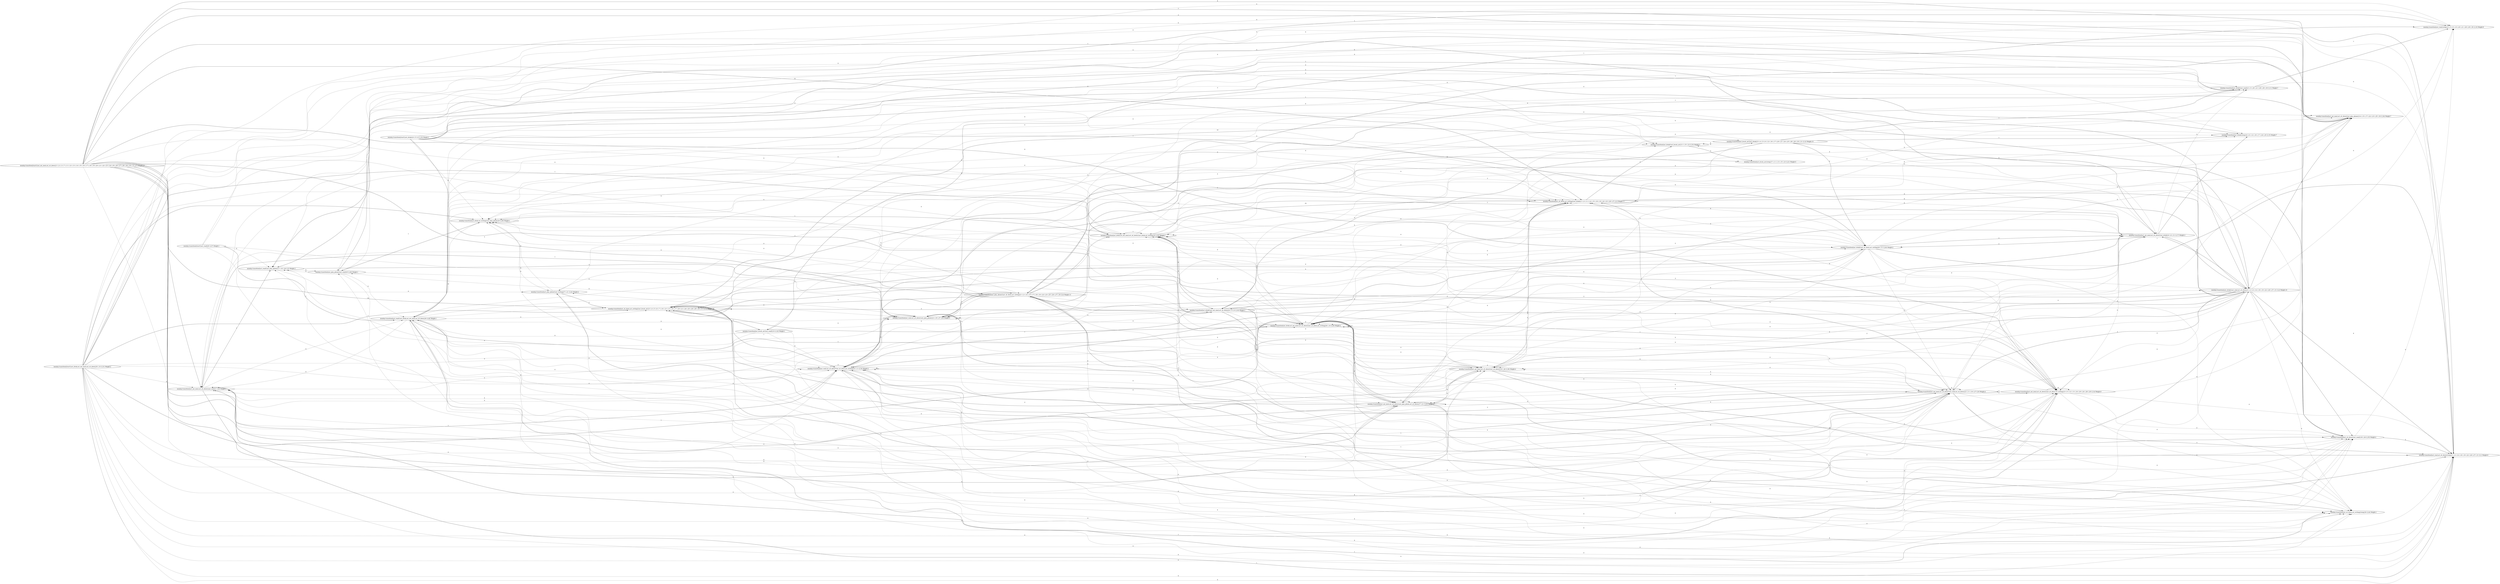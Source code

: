 digraph G {
rankdir=LR;
"monday:transition([act_eat_meal,act_sit_down]-[act_read],[1-1],6) Weight:1"->"monday:transition([act_read]-[act_play_phone],[1-1,18-1,26-1],5) Weight:3"[label="1"];
"monday:transition([act_eat_meal,act_sit_down]-[act_read],[1-1],6) Weight:1"->"monday:transition([act_read,act_sit_down]-[stop],[1-1,2-1,14-1,18-1,19-1,22-1,26-1,27-1,31-1],1) Weight:9"[label="1"];
"monday:transition([act_eat_meal,act_sit_down]-[act_read],[1-1],6) Weight:1"->"monday:transition([act_read]-[stop],[3-1,5-1,9-1,10-1,20-1,21-1,28-1,29-1,30-1],10) Weight:9"[style="dashed",label="0"];
"monday:transition([act_eat_meal,act_sit_down]-[act_read],[1-1],6) Weight:1"->"monday:transition([act_read,act_sit_down]-[act_play_phone],[2-1,19-1,27-1],8) Weight:3"[style="dashed",label="0"];
"monday:transition([act_eat_meal,act_sit_down]-[act_read],[1-1],6) Weight:1"->"monday:transition([act_read,act_sit_down]-[act_sit_down,act_writing],[4-1,11-1],16) Weight:2"[style="dashed",label="0"];
"monday:transition([act_eat_meal,act_sit_down]-[act_read],[1-1],6) Weight:1"->"monday:transition([act_read]-[act_drink,act_eat_meal,act_sit_down],[8-1],26) Weight:1"[style="dashed",label="0"];
"monday:transition([act_drink]-[act_eat_meal,act_sit_down],[4-1,5-1,6-1],18) Weight:3"->"monday:transition([act_read,act_sit_down]-[act_sit_down,act_writing],[4-1,11-1],16) Weight:2"[label="1"];
"monday:transition([act_drink]-[act_eat_meal,act_sit_down],[4-1,5-1,6-1],18) Weight:3"->"monday:transition([act_sit_down,act_writing]-[act_brush_air],[3-1,4-1,5-1,6-1,7-1,10-1,12-1,13-1,16-1,17-1,20-1,21-1,24-1,25-1,28-1,29-1,30-1,31-1],13) Weight:18"[label="3"];
"monday:transition([act_drink]-[act_eat_meal,act_sit_down],[4-1,5-1,6-1],18) Weight:3"->"monday:transition([act_eat_meal,act_sit_down]-[act_drink],[4-1,6-1,31-1],17) Weight:3"[label="2"];
"monday:transition([act_drink]-[act_eat_meal,act_sit_down],[4-1,5-1,6-1],18) Weight:3"->"monday:transition([act_eat_meal,act_sit_down]-[act_sit_down,act_writing],[3-1,5-1,12-1,13-1,16-1,20-1,24-1,28-1,29-1],14) Weight:9"[label="1"];
"monday:transition([act_drink]-[act_eat_meal,act_sit_down],[4-1,5-1,6-1],18) Weight:3"->"monday:transition([act_read,act_sit_down]-[stop],[1-1,2-1,14-1,18-1,19-1,22-1,26-1,27-1,31-1],1) Weight:9"[style="dashed",label="0"];
"monday:transition([act_drink]-[act_eat_meal,act_sit_down],[4-1,5-1,6-1],18) Weight:3"->"monday:transition([act_eat_meal,act_sit_down]-[act_play_phone],[14-1,15-1,17-1,22-1,23-1,25-1,30-1],34) Weight:7"[style="dashed",label="0"];
"monday:transition([act_drink]-[act_eat_meal,act_sit_down],[4-1,5-1,6-1],18) Weight:3"->"monday:transition([act_eat_meal,act_sit_down]-[act_read,act_sit_down],[2-1,11-1,19-1,27-1],9) Weight:4"[style="dashed",label="0"];
"monday:transition([act_drink]-[act_eat_meal,act_sit_down],[4-1,5-1,6-1],18) Weight:3"->"monday:transition([act_read,act_sit_down]-[act_play_phone],[2-1,19-1,27-1],8) Weight:3"[style="dashed",label="0"];
"monday:transition([act_drink]-[act_eat_meal,act_sit_down],[4-1,5-1,6-1],18) Weight:3"->"monday:transition([act_sit_down,act_writing]-[act_drink],[1-1,2-1,11-1,14-1,15-1,18-1,19-1,22-1,23-1,26-1,27-1],3) Weight:11"[style="dashed",label="0"];
"monday:transition([act_drink]-[act_eat_meal,act_sit_down],[4-1,5-1,6-1],18) Weight:3"->"monday:transition([act_eat_meal,act_sit_down]-[act_sit_down],[18-1,26-1],36) Weight:2"[style="dashed",label="0"];
"monday:transition([act_drink]-[act_eat_meal,act_sit_down],[4-1,5-1,6-1],18) Weight:3"->"monday:transition([act_sit_down]-[act_read],[18-1,26-1],35) Weight:2"[style="dashed",label="0"];
"monday:transition([act_drink]-[act_eat_meal,act_sit_down],[4-1,5-1,6-1],18) Weight:3"->"monday:transition([act_eat_meal,act_sit_down]-[act_play_phone,act_sit_down],[7-1,21-1],23) Weight:2"[style="dashed",label="0"];
"monday:transition([act_drink]-[act_eat_meal,act_sit_down],[4-1,5-1,6-1],18) Weight:3"->"monday:transition([act_drink,act_eat_meal,act_sit_down]-[act_sit_down,act_writing],[8-1,10-1],25) Weight:2"[style="dashed",label="0"];
"monday:transition([act_drink]-[act_eat_meal,act_sit_down],[4-1,5-1,6-1],18) Weight:3"->"monday:transition([act_drink,act_eat_meal,act_sit_down]-[act_drink,act_writing],[9-1],30) Weight:1"[style="dashed",label="0"];
"monday:transition([act_drink]-[act_eat_meal,act_sit_down],[4-1,5-1,6-1],18) Weight:3"->"monday:transition([act_sit_down,act_writing]-[stop],[8-1],24) Weight:1"[style="dashed",label="0"];
"monday:transition([act_drink]-[act_eat_meal,act_sit_down],[4-1,5-1,6-1],18) Weight:3"->"monday:transition([act_eat_meal,act_sit_down]-[act_read],[1-1],6) Weight:1"[style="dashed",label="0"];
"monday:transition([start]-[act_drink],[4-1,5-1,6-1],19) Weight:3"->"monday:transition([act_drink]-[act_eat_meal,act_sit_down],[4-1,5-1,6-1],18) Weight:3"[label="3"];
"monday:transition([start]-[act_drink],[4-1,5-1,6-1],19) Weight:3"->"monday:transition([act_drink]-[stop],[4-1,6-1,12-1,16-1,17-1,24-1,25-1],15) Weight:7"[label="2"];
"monday:transition([start]-[act_drink],[4-1,5-1,6-1],19) Weight:3"->"monday:transition([act_drink]-[act_read,act_sit_down],[1-1,2-1,4-1,14-1,18-1,19-1,22-1,26-1,27-1,31-1],2) Weight:10"[label="1"];
"monday:transition([start]-[act_drink],[4-1,5-1,6-1],19) Weight:3"->"monday:transition([act_drink]-[act_read],[3-1,5-1,20-1,21-1,28-1,29-1,30-1],11) Weight:7"[label="1"];
"monday:transition([start]-[act_drink],[4-1,5-1,6-1],19) Weight:3"->"monday:transition([act_drink]-[act_sit_down,act_writing],[6-1,31-1],20) Weight:2"[label="1"];
"monday:transition([start]-[act_drink],[4-1,5-1,6-1],19) Weight:3"->"monday:transition([act_drink]-[act_brush_air],[11-1,15-1,23-1],33) Weight:3"[style="dashed",label="0"];
"monday:transition([start]-[act_drink],[4-1,5-1,6-1],19) Weight:3"->"monday:transition([act_drink,act_eat_meal,act_sit_down]-[act_sit_down,act_writing],[8-1,10-1],25) Weight:2"[style="dashed",label="0"];
"monday:transition([start]-[act_drink],[4-1,5-1,6-1],19) Weight:3"->"monday:transition([act_drink,act_eat_meal,act_sit_down]-[act_drink,act_writing],[9-1],30) Weight:1"[style="dashed",label="0"];
"monday:transition([start]-[act_drink],[4-1,5-1,6-1],19) Weight:3"->"monday:transition([act_drink,act_writing]-[act_play_phone],[9-1],29) Weight:1"[style="dashed",label="0"];
"monday:transition([act_read]-[act_drink,act_eat_meal,act_sit_down],[8-1],26) Weight:1"->"monday:transition([act_sit_down,act_writing]-[stop],[8-1],24) Weight:1"[label="1"];
"monday:transition([act_read]-[act_drink,act_eat_meal,act_sit_down],[8-1],26) Weight:1"->"monday:transition([act_drink,act_eat_meal,act_sit_down]-[act_sit_down,act_writing],[8-1,10-1],25) Weight:2"[label="1"];
"monday:transition([act_read]-[act_drink,act_eat_meal,act_sit_down],[8-1],26) Weight:1"->"monday:transition([act_eat_meal,act_sit_down]-[act_drink],[4-1,6-1,31-1],17) Weight:3"[style="dashed",label="0"];
"monday:transition([act_read]-[act_drink,act_eat_meal,act_sit_down],[8-1],26) Weight:1"->"monday:transition([act_drink]-[act_sit_down,act_writing],[6-1,31-1],20) Weight:2"[style="dashed",label="0"];
"monday:transition([act_read]-[act_drink,act_eat_meal,act_sit_down],[8-1],26) Weight:1"->"monday:transition([act_sit_down,act_writing]-[act_brush_air],[3-1,4-1,5-1,6-1,7-1,10-1,12-1,13-1,16-1,17-1,20-1,21-1,24-1,25-1,28-1,29-1,30-1,31-1],13) Weight:18"[style="dashed",label="0"];
"monday:transition([act_read]-[act_drink,act_eat_meal,act_sit_down],[8-1],26) Weight:1"->"monday:transition([act_drink]-[act_read,act_sit_down],[1-1,2-1,4-1,14-1,18-1,19-1,22-1,26-1,27-1,31-1],2) Weight:10"[style="dashed",label="0"];
"monday:transition([act_read]-[act_drink,act_eat_meal,act_sit_down],[8-1],26) Weight:1"->"monday:transition([act_read,act_sit_down]-[stop],[1-1,2-1,14-1,18-1,19-1,22-1,26-1,27-1,31-1],1) Weight:9"[style="dashed",label="0"];
"monday:transition([act_read]-[act_drink,act_eat_meal,act_sit_down],[8-1],26) Weight:1"->"monday:transition([act_eat_meal,act_sit_down]-[act_play_phone],[14-1,15-1,17-1,22-1,23-1,25-1,30-1],34) Weight:7"[style="dashed",label="0"];
"monday:transition([act_read]-[act_drink,act_eat_meal,act_sit_down],[8-1],26) Weight:1"->"monday:transition([act_drink]-[act_read],[3-1,5-1,20-1,21-1,28-1,29-1,30-1],11) Weight:7"[style="dashed",label="0"];
"monday:transition([act_read]-[act_drink,act_eat_meal,act_sit_down],[8-1],26) Weight:1"->"monday:transition([act_eat_meal,act_sit_down]-[act_sit_down,act_writing],[3-1,5-1,12-1,13-1,16-1,20-1,24-1,28-1,29-1],14) Weight:9"[style="dashed",label="0"];
"monday:transition([act_read]-[act_drink,act_eat_meal,act_sit_down],[8-1],26) Weight:1"->"monday:transition([act_eat_meal,act_sit_down]-[act_read,act_sit_down],[2-1,11-1,19-1,27-1],9) Weight:4"[style="dashed",label="0"];
"monday:transition([act_read]-[act_drink,act_eat_meal,act_sit_down],[8-1],26) Weight:1"->"monday:transition([act_read,act_sit_down]-[act_play_phone],[2-1,19-1,27-1],8) Weight:3"[style="dashed",label="0"];
"monday:transition([act_read]-[act_drink,act_eat_meal,act_sit_down],[8-1],26) Weight:1"->"monday:transition([act_sit_down,act_writing]-[act_drink],[1-1,2-1,11-1,14-1,15-1,18-1,19-1,22-1,23-1,26-1,27-1],3) Weight:11"[style="dashed",label="0"];
"monday:transition([act_read]-[act_drink,act_eat_meal,act_sit_down],[8-1],26) Weight:1"->"monday:transition([act_eat_meal,act_sit_down]-[act_sit_down],[18-1,26-1],36) Weight:2"[style="dashed",label="0"];
"monday:transition([act_read]-[act_drink,act_eat_meal,act_sit_down],[8-1],26) Weight:1"->"monday:transition([act_sit_down]-[act_read],[18-1,26-1],35) Weight:2"[style="dashed",label="0"];
"monday:transition([act_read]-[act_drink,act_eat_meal,act_sit_down],[8-1],26) Weight:1"->"monday:transition([act_drink]-[stop],[4-1,6-1,12-1,16-1,17-1,24-1,25-1],15) Weight:7"[style="dashed",label="0"];
"monday:transition([act_read]-[act_drink,act_eat_meal,act_sit_down],[8-1],26) Weight:1"->"monday:transition([act_drink]-[act_brush_air],[11-1,15-1,23-1],33) Weight:3"[style="dashed",label="0"];
"monday:transition([act_read]-[act_drink,act_eat_meal,act_sit_down],[8-1],26) Weight:1"->"monday:transition([act_eat_meal,act_sit_down]-[act_play_phone,act_sit_down],[7-1,21-1],23) Weight:2"[style="dashed",label="0"];
"monday:transition([act_read]-[act_drink,act_eat_meal,act_sit_down],[8-1],26) Weight:1"->"monday:transition([act_read,act_sit_down]-[act_sit_down,act_writing],[4-1,11-1],16) Weight:2"[style="dashed",label="0"];
"monday:transition([act_read]-[act_drink,act_eat_meal,act_sit_down],[8-1],26) Weight:1"->"monday:transition([act_drink,act_eat_meal,act_sit_down]-[act_drink,act_writing],[9-1],30) Weight:1"[style="dashed",label="0"];
"monday:transition([act_read]-[act_drink,act_eat_meal,act_sit_down],[8-1],26) Weight:1"->"monday:transition([act_drink,act_writing]-[act_play_phone],[9-1],29) Weight:1"[style="dashed",label="0"];
"monday:transition([act_read]-[act_drink,act_eat_meal,act_sit_down],[8-1],26) Weight:1"->"monday:transition([act_drink]-[act_eat_meal,act_sit_down],[4-1,5-1,6-1],18) Weight:3"[style="dashed",label="0"];
"monday:transition([act_read]-[act_drink,act_eat_meal,act_sit_down],[8-1],26) Weight:1"->"monday:transition([act_eat_meal,act_sit_down]-[act_read],[1-1],6) Weight:1"[style="dashed",label="0"];
"monday:transition([start]-[act_read],[8-1],27) Weight:1"->"monday:transition([act_read]-[act_drink,act_eat_meal,act_sit_down],[8-1],26) Weight:1"[label="1"];
"monday:transition([start]-[act_read],[8-1],27) Weight:1"->"monday:transition([act_read,act_sit_down]-[stop],[1-1,2-1,14-1,18-1,19-1,22-1,26-1,27-1,31-1],1) Weight:9"[style="dashed",label="0"];
"monday:transition([start]-[act_read],[8-1],27) Weight:1"->"monday:transition([act_read]-[stop],[3-1,5-1,9-1,10-1,20-1,21-1,28-1,29-1,30-1],10) Weight:9"[style="dashed",label="0"];
"monday:transition([start]-[act_read],[8-1],27) Weight:1"->"monday:transition([act_read,act_sit_down]-[act_play_phone],[2-1,19-1,27-1],8) Weight:3"[style="dashed",label="0"];
"monday:transition([start]-[act_read],[8-1],27) Weight:1"->"monday:transition([act_read]-[act_play_phone],[1-1,18-1,26-1],5) Weight:3"[style="dashed",label="0"];
"monday:transition([start]-[act_read],[8-1],27) Weight:1"->"monday:transition([act_read,act_sit_down]-[act_sit_down,act_writing],[4-1,11-1],16) Weight:2"[style="dashed",label="0"];
"monday:transition([act_play_phone]-[act_read],[9-1],28) Weight:1"->"monday:transition([act_read]-[stop],[3-1,5-1,9-1,10-1,20-1,21-1,28-1,29-1,30-1],10) Weight:9"[label="1"];
"monday:transition([act_play_phone]-[act_read],[9-1],28) Weight:1"->"monday:transition([act_read,act_sit_down]-[stop],[1-1,2-1,14-1,18-1,19-1,22-1,26-1,27-1,31-1],1) Weight:9"[style="dashed",label="0"];
"monday:transition([act_play_phone]-[act_read],[9-1],28) Weight:1"->"monday:transition([act_read,act_sit_down]-[act_play_phone],[2-1,19-1,27-1],8) Weight:3"[style="dashed",label="0"];
"monday:transition([act_play_phone]-[act_read],[9-1],28) Weight:1"->"monday:transition([act_read]-[act_play_phone],[1-1,18-1,26-1],5) Weight:3"[style="dashed",label="0"];
"monday:transition([act_play_phone]-[act_read],[9-1],28) Weight:1"->"monday:transition([act_read,act_sit_down]-[act_sit_down,act_writing],[4-1,11-1],16) Weight:2"[style="dashed",label="0"];
"monday:transition([act_play_phone]-[act_read],[9-1],28) Weight:1"->"monday:transition([act_read]-[act_drink,act_eat_meal,act_sit_down],[8-1],26) Weight:1"[style="dashed",label="0"];
"monday:transition([act_drink,act_writing]-[act_play_phone],[9-1],29) Weight:1"->"monday:transition([act_play_phone]-[act_read],[9-1],28) Weight:1"[label="1"];
"monday:transition([act_drink,act_writing]-[act_play_phone],[9-1],29) Weight:1"->"monday:transition([act_play_phone]-[act_sit_down,act_writing],[1-1,2-1,14-1,15-1,17-1,18-1,19-1,22-1,23-1,25-1,26-1,27-1,30-1],4) Weight:13"[style="dashed",label="0"];
"monday:transition([act_drink,act_writing]-[act_play_phone],[9-1],29) Weight:1"->"monday:transition([act_play_phone]-[act_writing],[7-1,21-1],22) Weight:2"[style="dashed",label="0"];
"monday:transition([act_drink,act_eat_meal,act_sit_down]-[act_drink,act_writing],[9-1],30) Weight:1"->"monday:transition([act_drink,act_writing]-[act_play_phone],[9-1],29) Weight:1"[label="1"];
"monday:transition([act_drink,act_eat_meal,act_sit_down]-[act_drink,act_writing],[9-1],30) Weight:1"->"monday:transition([act_drink,act_eat_meal,act_sit_down]-[act_drink,act_writing],[9-1],30) Weight:1"[label="1"];
"monday:transition([act_drink,act_eat_meal,act_sit_down]-[act_drink,act_writing],[9-1],30) Weight:1"->"monday:transition([act_drink]-[act_sit_down,act_writing],[6-1,31-1],20) Weight:2"[style="dashed",label="0"];
"monday:transition([act_drink,act_eat_meal,act_sit_down]-[act_drink,act_writing],[9-1],30) Weight:1"->"monday:transition([act_sit_down,act_writing]-[act_brush_air],[3-1,4-1,5-1,6-1,7-1,10-1,12-1,13-1,16-1,17-1,20-1,21-1,24-1,25-1,28-1,29-1,30-1,31-1],13) Weight:18"[style="dashed",label="0"];
"monday:transition([act_drink,act_eat_meal,act_sit_down]-[act_drink,act_writing],[9-1],30) Weight:1"->"monday:transition([act_drink]-[act_read,act_sit_down],[1-1,2-1,4-1,14-1,18-1,19-1,22-1,26-1,27-1,31-1],2) Weight:10"[style="dashed",label="0"];
"monday:transition([act_drink,act_eat_meal,act_sit_down]-[act_drink,act_writing],[9-1],30) Weight:1"->"monday:transition([act_drink]-[act_read],[3-1,5-1,20-1,21-1,28-1,29-1,30-1],11) Weight:7"[style="dashed",label="0"];
"monday:transition([act_drink,act_eat_meal,act_sit_down]-[act_drink,act_writing],[9-1],30) Weight:1"->"monday:transition([act_sit_down,act_writing]-[act_drink],[1-1,2-1,11-1,14-1,15-1,18-1,19-1,22-1,23-1,26-1,27-1],3) Weight:11"[style="dashed",label="0"];
"monday:transition([act_drink,act_eat_meal,act_sit_down]-[act_drink,act_writing],[9-1],30) Weight:1"->"monday:transition([act_drink]-[stop],[4-1,6-1,12-1,16-1,17-1,24-1,25-1],15) Weight:7"[style="dashed",label="0"];
"monday:transition([act_drink,act_eat_meal,act_sit_down]-[act_drink,act_writing],[9-1],30) Weight:1"->"monday:transition([act_drink]-[act_brush_air],[11-1,15-1,23-1],33) Weight:3"[style="dashed",label="0"];
"monday:transition([act_drink,act_eat_meal,act_sit_down]-[act_drink,act_writing],[9-1],30) Weight:1"->"monday:transition([act_drink,act_eat_meal,act_sit_down]-[act_sit_down,act_writing],[8-1,10-1],25) Weight:2"[style="dashed",label="0"];
"monday:transition([act_drink,act_eat_meal,act_sit_down]-[act_drink,act_writing],[9-1],30) Weight:1"->"monday:transition([act_sit_down,act_writing]-[stop],[8-1],24) Weight:1"[style="dashed",label="0"];
"monday:transition([act_drink,act_eat_meal,act_sit_down]-[act_drink,act_writing],[9-1],30) Weight:1"->"monday:transition([act_drink]-[act_eat_meal,act_sit_down],[4-1,5-1,6-1],18) Weight:3"[style="dashed",label="0"];
"monday:transition([act_brush_air]-[act_read],[10-1],32) Weight:1"->"monday:transition([act_read]-[stop],[3-1,5-1,9-1,10-1,20-1,21-1,28-1,29-1,30-1],10) Weight:9"[label="1"];
"monday:transition([act_brush_air]-[act_read],[10-1],32) Weight:1"->"monday:transition([act_read,act_sit_down]-[stop],[1-1,2-1,14-1,18-1,19-1,22-1,26-1,27-1,31-1],1) Weight:9"[style="dashed",label="0"];
"monday:transition([act_brush_air]-[act_read],[10-1],32) Weight:1"->"monday:transition([act_read,act_sit_down]-[act_play_phone],[2-1,19-1,27-1],8) Weight:3"[style="dashed",label="0"];
"monday:transition([act_brush_air]-[act_read],[10-1],32) Weight:1"->"monday:transition([act_read]-[act_play_phone],[1-1,18-1,26-1],5) Weight:3"[style="dashed",label="0"];
"monday:transition([act_brush_air]-[act_read],[10-1],32) Weight:1"->"monday:transition([act_read,act_sit_down]-[act_sit_down,act_writing],[4-1,11-1],16) Weight:2"[style="dashed",label="0"];
"monday:transition([act_brush_air]-[act_read],[10-1],32) Weight:1"->"monday:transition([act_read]-[act_drink,act_eat_meal,act_sit_down],[8-1],26) Weight:1"[style="dashed",label="0"];
"monday:transition([act_drink,act_eat_meal,act_sit_down]-[act_sit_down,act_writing],[8-1,10-1],25) Weight:2"->"monday:transition([act_sit_down,act_writing]-[stop],[8-1],24) Weight:1"[label="1"];
"monday:transition([act_drink,act_eat_meal,act_sit_down]-[act_sit_down,act_writing],[8-1,10-1],25) Weight:2"->"monday:transition([act_drink,act_eat_meal,act_sit_down]-[act_sit_down,act_writing],[8-1,10-1],25) Weight:2"[label="2"];
"monday:transition([act_drink,act_eat_meal,act_sit_down]-[act_sit_down,act_writing],[8-1,10-1],25) Weight:2"->"monday:transition([act_sit_down,act_writing]-[act_brush_air],[3-1,4-1,5-1,6-1,7-1,10-1,12-1,13-1,16-1,17-1,20-1,21-1,24-1,25-1,28-1,29-1,30-1,31-1],13) Weight:18"[label="1"];
"monday:transition([act_drink,act_eat_meal,act_sit_down]-[act_sit_down,act_writing],[8-1,10-1],25) Weight:2"->"monday:transition([act_eat_meal,act_sit_down]-[act_drink],[4-1,6-1,31-1],17) Weight:3"[style="dashed",label="0"];
"monday:transition([act_drink,act_eat_meal,act_sit_down]-[act_sit_down,act_writing],[8-1,10-1],25) Weight:2"->"monday:transition([act_read,act_sit_down]-[stop],[1-1,2-1,14-1,18-1,19-1,22-1,26-1,27-1,31-1],1) Weight:9"[style="dashed",label="0"];
"monday:transition([act_drink,act_eat_meal,act_sit_down]-[act_sit_down,act_writing],[8-1,10-1],25) Weight:2"->"monday:transition([act_eat_meal,act_sit_down]-[act_play_phone],[14-1,15-1,17-1,22-1,23-1,25-1,30-1],34) Weight:7"[style="dashed",label="0"];
"monday:transition([act_drink,act_eat_meal,act_sit_down]-[act_sit_down,act_writing],[8-1,10-1],25) Weight:2"->"monday:transition([act_eat_meal,act_sit_down]-[act_sit_down,act_writing],[3-1,5-1,12-1,13-1,16-1,20-1,24-1,28-1,29-1],14) Weight:9"[style="dashed",label="0"];
"monday:transition([act_drink,act_eat_meal,act_sit_down]-[act_sit_down,act_writing],[8-1,10-1],25) Weight:2"->"monday:transition([act_eat_meal,act_sit_down]-[act_read,act_sit_down],[2-1,11-1,19-1,27-1],9) Weight:4"[style="dashed",label="0"];
"monday:transition([act_drink,act_eat_meal,act_sit_down]-[act_sit_down,act_writing],[8-1,10-1],25) Weight:2"->"monday:transition([act_read,act_sit_down]-[act_play_phone],[2-1,19-1,27-1],8) Weight:3"[style="dashed",label="0"];
"monday:transition([act_drink,act_eat_meal,act_sit_down]-[act_sit_down,act_writing],[8-1,10-1],25) Weight:2"->"monday:transition([act_sit_down,act_writing]-[act_drink],[1-1,2-1,11-1,14-1,15-1,18-1,19-1,22-1,23-1,26-1,27-1],3) Weight:11"[style="dashed",label="0"];
"monday:transition([act_drink,act_eat_meal,act_sit_down]-[act_sit_down,act_writing],[8-1,10-1],25) Weight:2"->"monday:transition([act_eat_meal,act_sit_down]-[act_sit_down],[18-1,26-1],36) Weight:2"[style="dashed",label="0"];
"monday:transition([act_drink,act_eat_meal,act_sit_down]-[act_sit_down,act_writing],[8-1,10-1],25) Weight:2"->"monday:transition([act_sit_down]-[act_read],[18-1,26-1],35) Weight:2"[style="dashed",label="0"];
"monday:transition([act_drink,act_eat_meal,act_sit_down]-[act_sit_down,act_writing],[8-1,10-1],25) Weight:2"->"monday:transition([act_eat_meal,act_sit_down]-[act_play_phone,act_sit_down],[7-1,21-1],23) Weight:2"[style="dashed",label="0"];
"monday:transition([act_drink,act_eat_meal,act_sit_down]-[act_sit_down,act_writing],[8-1,10-1],25) Weight:2"->"monday:transition([act_read,act_sit_down]-[act_sit_down,act_writing],[4-1,11-1],16) Weight:2"[style="dashed",label="0"];
"monday:transition([act_drink,act_eat_meal,act_sit_down]-[act_sit_down,act_writing],[8-1,10-1],25) Weight:2"->"monday:transition([act_drink,act_eat_meal,act_sit_down]-[act_drink,act_writing],[9-1],30) Weight:1"[style="dashed",label="0"];
"monday:transition([act_drink,act_eat_meal,act_sit_down]-[act_sit_down,act_writing],[8-1,10-1],25) Weight:2"->"monday:transition([act_drink,act_writing]-[act_play_phone],[9-1],29) Weight:1"[style="dashed",label="0"];
"monday:transition([act_drink,act_eat_meal,act_sit_down]-[act_sit_down,act_writing],[8-1,10-1],25) Weight:2"->"monday:transition([act_eat_meal,act_sit_down]-[act_read],[1-1],6) Weight:1"[style="dashed",label="0"];
"monday:transition([start]-[act_drink,act_eat_meal,act_sit_down],[9-1,10-1],31) Weight:2"->"monday:transition([act_drink,act_writing]-[act_play_phone],[9-1],29) Weight:1"[label="1"];
"monday:transition([start]-[act_drink,act_eat_meal,act_sit_down],[9-1,10-1],31) Weight:2"->"monday:transition([act_drink,act_eat_meal,act_sit_down]-[act_drink,act_writing],[9-1],30) Weight:1"[label="1"];
"monday:transition([start]-[act_drink,act_eat_meal,act_sit_down],[9-1,10-1],31) Weight:2"->"monday:transition([act_drink,act_eat_meal,act_sit_down]-[act_sit_down,act_writing],[8-1,10-1],25) Weight:2"[label="1"];
"monday:transition([start]-[act_drink,act_eat_meal,act_sit_down],[9-1,10-1],31) Weight:2"->"monday:transition([act_sit_down,act_writing]-[act_brush_air],[3-1,4-1,5-1,6-1,7-1,10-1,12-1,13-1,16-1,17-1,20-1,21-1,24-1,25-1,28-1,29-1,30-1,31-1],13) Weight:18"[label="1"];
"monday:transition([start]-[act_drink,act_eat_meal,act_sit_down],[9-1,10-1],31) Weight:2"->"monday:transition([act_eat_meal,act_sit_down]-[act_drink],[4-1,6-1,31-1],17) Weight:3"[style="dashed",label="0"];
"monday:transition([start]-[act_drink,act_eat_meal,act_sit_down],[9-1,10-1],31) Weight:2"->"monday:transition([act_drink]-[act_sit_down,act_writing],[6-1,31-1],20) Weight:2"[style="dashed",label="0"];
"monday:transition([start]-[act_drink,act_eat_meal,act_sit_down],[9-1,10-1],31) Weight:2"->"monday:transition([act_drink]-[act_read,act_sit_down],[1-1,2-1,4-1,14-1,18-1,19-1,22-1,26-1,27-1,31-1],2) Weight:10"[style="dashed",label="0"];
"monday:transition([start]-[act_drink,act_eat_meal,act_sit_down],[9-1,10-1],31) Weight:2"->"monday:transition([act_read,act_sit_down]-[stop],[1-1,2-1,14-1,18-1,19-1,22-1,26-1,27-1,31-1],1) Weight:9"[style="dashed",label="0"];
"monday:transition([start]-[act_drink,act_eat_meal,act_sit_down],[9-1,10-1],31) Weight:2"->"monday:transition([act_eat_meal,act_sit_down]-[act_play_phone],[14-1,15-1,17-1,22-1,23-1,25-1,30-1],34) Weight:7"[style="dashed",label="0"];
"monday:transition([start]-[act_drink,act_eat_meal,act_sit_down],[9-1,10-1],31) Weight:2"->"monday:transition([act_drink]-[act_read],[3-1,5-1,20-1,21-1,28-1,29-1,30-1],11) Weight:7"[style="dashed",label="0"];
"monday:transition([start]-[act_drink,act_eat_meal,act_sit_down],[9-1,10-1],31) Weight:2"->"monday:transition([act_eat_meal,act_sit_down]-[act_sit_down,act_writing],[3-1,5-1,12-1,13-1,16-1,20-1,24-1,28-1,29-1],14) Weight:9"[style="dashed",label="0"];
"monday:transition([start]-[act_drink,act_eat_meal,act_sit_down],[9-1,10-1],31) Weight:2"->"monday:transition([act_eat_meal,act_sit_down]-[act_read,act_sit_down],[2-1,11-1,19-1,27-1],9) Weight:4"[style="dashed",label="0"];
"monday:transition([start]-[act_drink,act_eat_meal,act_sit_down],[9-1,10-1],31) Weight:2"->"monday:transition([act_read,act_sit_down]-[act_play_phone],[2-1,19-1,27-1],8) Weight:3"[style="dashed",label="0"];
"monday:transition([start]-[act_drink,act_eat_meal,act_sit_down],[9-1,10-1],31) Weight:2"->"monday:transition([act_sit_down,act_writing]-[act_drink],[1-1,2-1,11-1,14-1,15-1,18-1,19-1,22-1,23-1,26-1,27-1],3) Weight:11"[style="dashed",label="0"];
"monday:transition([start]-[act_drink,act_eat_meal,act_sit_down],[9-1,10-1],31) Weight:2"->"monday:transition([act_eat_meal,act_sit_down]-[act_sit_down],[18-1,26-1],36) Weight:2"[style="dashed",label="0"];
"monday:transition([start]-[act_drink,act_eat_meal,act_sit_down],[9-1,10-1],31) Weight:2"->"monday:transition([act_sit_down]-[act_read],[18-1,26-1],35) Weight:2"[style="dashed",label="0"];
"monday:transition([start]-[act_drink,act_eat_meal,act_sit_down],[9-1,10-1],31) Weight:2"->"monday:transition([act_drink]-[stop],[4-1,6-1,12-1,16-1,17-1,24-1,25-1],15) Weight:7"[style="dashed",label="0"];
"monday:transition([start]-[act_drink,act_eat_meal,act_sit_down],[9-1,10-1],31) Weight:2"->"monday:transition([act_drink]-[act_brush_air],[11-1,15-1,23-1],33) Weight:3"[style="dashed",label="0"];
"monday:transition([start]-[act_drink,act_eat_meal,act_sit_down],[9-1,10-1],31) Weight:2"->"monday:transition([act_eat_meal,act_sit_down]-[act_play_phone,act_sit_down],[7-1,21-1],23) Weight:2"[style="dashed",label="0"];
"monday:transition([start]-[act_drink,act_eat_meal,act_sit_down],[9-1,10-1],31) Weight:2"->"monday:transition([act_read,act_sit_down]-[act_sit_down,act_writing],[4-1,11-1],16) Weight:2"[style="dashed",label="0"];
"monday:transition([start]-[act_drink,act_eat_meal,act_sit_down],[9-1,10-1],31) Weight:2"->"monday:transition([act_sit_down,act_writing]-[stop],[8-1],24) Weight:1"[style="dashed",label="0"];
"monday:transition([start]-[act_drink,act_eat_meal,act_sit_down],[9-1,10-1],31) Weight:2"->"monday:transition([act_drink]-[act_eat_meal,act_sit_down],[4-1,5-1,6-1],18) Weight:3"[style="dashed",label="0"];
"monday:transition([start]-[act_drink,act_eat_meal,act_sit_down],[9-1,10-1],31) Weight:2"->"monday:transition([act_eat_meal,act_sit_down]-[act_read],[1-1],6) Weight:1"[style="dashed",label="0"];
"monday:transition([act_read,act_sit_down]-[act_sit_down,act_writing],[4-1,11-1],16) Weight:2"->"monday:transition([act_read,act_sit_down]-[act_sit_down,act_writing],[4-1,11-1],16) Weight:2"[label="2"];
"monday:transition([act_read,act_sit_down]-[act_sit_down,act_writing],[4-1,11-1],16) Weight:2"->"monday:transition([act_sit_down,act_writing]-[act_brush_air],[3-1,4-1,5-1,6-1,7-1,10-1,12-1,13-1,16-1,17-1,20-1,21-1,24-1,25-1,28-1,29-1,30-1,31-1],13) Weight:18"[label="1"];
"monday:transition([act_read,act_sit_down]-[act_sit_down,act_writing],[4-1,11-1],16) Weight:2"->"monday:transition([act_eat_meal,act_sit_down]-[act_drink],[4-1,6-1,31-1],17) Weight:3"[label="1"];
"monday:transition([act_read,act_sit_down]-[act_sit_down,act_writing],[4-1,11-1],16) Weight:2"->"monday:transition([act_sit_down,act_writing]-[act_drink],[1-1,2-1,11-1,14-1,15-1,18-1,19-1,22-1,23-1,26-1,27-1],3) Weight:11"[label="1"];
"monday:transition([act_read,act_sit_down]-[act_sit_down,act_writing],[4-1,11-1],16) Weight:2"->"monday:transition([act_eat_meal,act_sit_down]-[act_read,act_sit_down],[2-1,11-1,19-1,27-1],9) Weight:4"[label="1"];
"monday:transition([act_read,act_sit_down]-[act_sit_down,act_writing],[4-1,11-1],16) Weight:2"->"monday:transition([act_read,act_sit_down]-[stop],[1-1,2-1,14-1,18-1,19-1,22-1,26-1,27-1,31-1],1) Weight:9"[style="dashed",label="0"];
"monday:transition([act_read,act_sit_down]-[act_sit_down,act_writing],[4-1,11-1],16) Weight:2"->"monday:transition([act_eat_meal,act_sit_down]-[act_play_phone],[14-1,15-1,17-1,22-1,23-1,25-1,30-1],34) Weight:7"[style="dashed",label="0"];
"monday:transition([act_read,act_sit_down]-[act_sit_down,act_writing],[4-1,11-1],16) Weight:2"->"monday:transition([act_eat_meal,act_sit_down]-[act_sit_down,act_writing],[3-1,5-1,12-1,13-1,16-1,20-1,24-1,28-1,29-1],14) Weight:9"[style="dashed",label="0"];
"monday:transition([act_read,act_sit_down]-[act_sit_down,act_writing],[4-1,11-1],16) Weight:2"->"monday:transition([act_read,act_sit_down]-[act_play_phone],[2-1,19-1,27-1],8) Weight:3"[style="dashed",label="0"];
"monday:transition([act_read,act_sit_down]-[act_sit_down,act_writing],[4-1,11-1],16) Weight:2"->"monday:transition([act_eat_meal,act_sit_down]-[act_sit_down],[18-1,26-1],36) Weight:2"[style="dashed",label="0"];
"monday:transition([act_read,act_sit_down]-[act_sit_down,act_writing],[4-1,11-1],16) Weight:2"->"monday:transition([act_sit_down]-[act_read],[18-1,26-1],35) Weight:2"[style="dashed",label="0"];
"monday:transition([act_read,act_sit_down]-[act_sit_down,act_writing],[4-1,11-1],16) Weight:2"->"monday:transition([act_eat_meal,act_sit_down]-[act_play_phone,act_sit_down],[7-1,21-1],23) Weight:2"[style="dashed",label="0"];
"monday:transition([act_read,act_sit_down]-[act_sit_down,act_writing],[4-1,11-1],16) Weight:2"->"monday:transition([act_drink,act_eat_meal,act_sit_down]-[act_sit_down,act_writing],[8-1,10-1],25) Weight:2"[style="dashed",label="0"];
"monday:transition([act_read,act_sit_down]-[act_sit_down,act_writing],[4-1,11-1],16) Weight:2"->"monday:transition([act_drink,act_eat_meal,act_sit_down]-[act_drink,act_writing],[9-1],30) Weight:1"[style="dashed",label="0"];
"monday:transition([act_read,act_sit_down]-[act_sit_down,act_writing],[4-1,11-1],16) Weight:2"->"monday:transition([act_drink,act_writing]-[act_play_phone],[9-1],29) Weight:1"[style="dashed",label="0"];
"monday:transition([act_read,act_sit_down]-[act_sit_down,act_writing],[4-1,11-1],16) Weight:2"->"monday:transition([act_sit_down,act_writing]-[stop],[8-1],24) Weight:1"[style="dashed",label="0"];
"monday:transition([act_read,act_sit_down]-[act_sit_down,act_writing],[4-1,11-1],16) Weight:2"->"monday:transition([act_eat_meal,act_sit_down]-[act_read],[1-1],6) Weight:1"[style="dashed",label="0"];
"monday:transition([act_play_phone]-[act_writing],[7-1,21-1],22) Weight:2"->"monday:transition([act_sit_down,act_writing]-[act_brush_air],[3-1,4-1,5-1,6-1,7-1,10-1,12-1,13-1,16-1,17-1,20-1,21-1,24-1,25-1,28-1,29-1,30-1,31-1],13) Weight:18"[label="2"];
"monday:transition([act_play_phone]-[act_writing],[7-1,21-1],22) Weight:2"->"monday:transition([act_sit_down,act_writing]-[act_drink],[1-1,2-1,11-1,14-1,15-1,18-1,19-1,22-1,23-1,26-1,27-1],3) Weight:11"[style="dashed",label="0"];
"monday:transition([act_play_phone]-[act_writing],[7-1,21-1],22) Weight:2"->"monday:transition([act_drink,act_writing]-[act_play_phone],[9-1],29) Weight:1"[style="dashed",label="0"];
"monday:transition([act_play_phone]-[act_writing],[7-1,21-1],22) Weight:2"->"monday:transition([act_sit_down,act_writing]-[stop],[8-1],24) Weight:1"[style="dashed",label="0"];
"monday:transition([act_eat_meal,act_sit_down]-[act_play_phone,act_sit_down],[7-1,21-1],23) Weight:2"->"monday:transition([act_play_phone]-[act_writing],[7-1,21-1],22) Weight:2"[label="2"];
"monday:transition([act_eat_meal,act_sit_down]-[act_play_phone,act_sit_down],[7-1,21-1],23) Weight:2"->"monday:transition([act_eat_meal,act_sit_down]-[act_play_phone,act_sit_down],[7-1,21-1],23) Weight:2"[label="2"];
"monday:transition([act_eat_meal,act_sit_down]-[act_play_phone,act_sit_down],[7-1,21-1],23) Weight:2"->"monday:transition([act_sit_down,act_writing]-[act_brush_air],[3-1,4-1,5-1,6-1,7-1,10-1,12-1,13-1,16-1,17-1,20-1,21-1,24-1,25-1,28-1,29-1,30-1,31-1],13) Weight:18"[label="2"];
"monday:transition([act_eat_meal,act_sit_down]-[act_play_phone,act_sit_down],[7-1,21-1],23) Weight:2"->"monday:transition([act_eat_meal,act_sit_down]-[act_drink],[4-1,6-1,31-1],17) Weight:3"[style="dashed",label="0"];
"monday:transition([act_eat_meal,act_sit_down]-[act_play_phone,act_sit_down],[7-1,21-1],23) Weight:2"->"monday:transition([act_read,act_sit_down]-[stop],[1-1,2-1,14-1,18-1,19-1,22-1,26-1,27-1,31-1],1) Weight:9"[style="dashed",label="0"];
"monday:transition([act_eat_meal,act_sit_down]-[act_play_phone,act_sit_down],[7-1,21-1],23) Weight:2"->"monday:transition([act_eat_meal,act_sit_down]-[act_play_phone],[14-1,15-1,17-1,22-1,23-1,25-1,30-1],34) Weight:7"[style="dashed",label="0"];
"monday:transition([act_eat_meal,act_sit_down]-[act_play_phone,act_sit_down],[7-1,21-1],23) Weight:2"->"monday:transition([act_play_phone]-[act_sit_down,act_writing],[1-1,2-1,14-1,15-1,17-1,18-1,19-1,22-1,23-1,25-1,26-1,27-1,30-1],4) Weight:13"[style="dashed",label="0"];
"monday:transition([act_eat_meal,act_sit_down]-[act_play_phone,act_sit_down],[7-1,21-1],23) Weight:2"->"monday:transition([act_eat_meal,act_sit_down]-[act_sit_down,act_writing],[3-1,5-1,12-1,13-1,16-1,20-1,24-1,28-1,29-1],14) Weight:9"[style="dashed",label="0"];
"monday:transition([act_eat_meal,act_sit_down]-[act_play_phone,act_sit_down],[7-1,21-1],23) Weight:2"->"monday:transition([act_eat_meal,act_sit_down]-[act_read,act_sit_down],[2-1,11-1,19-1,27-1],9) Weight:4"[style="dashed",label="0"];
"monday:transition([act_eat_meal,act_sit_down]-[act_play_phone,act_sit_down],[7-1,21-1],23) Weight:2"->"monday:transition([act_read,act_sit_down]-[act_play_phone],[2-1,19-1,27-1],8) Weight:3"[style="dashed",label="0"];
"monday:transition([act_eat_meal,act_sit_down]-[act_play_phone,act_sit_down],[7-1,21-1],23) Weight:2"->"monday:transition([act_sit_down,act_writing]-[act_drink],[1-1,2-1,11-1,14-1,15-1,18-1,19-1,22-1,23-1,26-1,27-1],3) Weight:11"[style="dashed",label="0"];
"monday:transition([act_eat_meal,act_sit_down]-[act_play_phone,act_sit_down],[7-1,21-1],23) Weight:2"->"monday:transition([act_eat_meal,act_sit_down]-[act_sit_down],[18-1,26-1],36) Weight:2"[style="dashed",label="0"];
"monday:transition([act_eat_meal,act_sit_down]-[act_play_phone,act_sit_down],[7-1,21-1],23) Weight:2"->"monday:transition([act_sit_down]-[act_read],[18-1,26-1],35) Weight:2"[style="dashed",label="0"];
"monday:transition([act_eat_meal,act_sit_down]-[act_play_phone,act_sit_down],[7-1,21-1],23) Weight:2"->"monday:transition([act_read,act_sit_down]-[act_sit_down,act_writing],[4-1,11-1],16) Weight:2"[style="dashed",label="0"];
"monday:transition([act_eat_meal,act_sit_down]-[act_play_phone,act_sit_down],[7-1,21-1],23) Weight:2"->"monday:transition([act_drink,act_eat_meal,act_sit_down]-[act_sit_down,act_writing],[8-1,10-1],25) Weight:2"[style="dashed",label="0"];
"monday:transition([act_eat_meal,act_sit_down]-[act_play_phone,act_sit_down],[7-1,21-1],23) Weight:2"->"monday:transition([act_drink,act_eat_meal,act_sit_down]-[act_drink,act_writing],[9-1],30) Weight:1"[style="dashed",label="0"];
"monday:transition([act_eat_meal,act_sit_down]-[act_play_phone,act_sit_down],[7-1,21-1],23) Weight:2"->"monday:transition([act_play_phone]-[act_read],[9-1],28) Weight:1"[style="dashed",label="0"];
"monday:transition([act_eat_meal,act_sit_down]-[act_play_phone,act_sit_down],[7-1,21-1],23) Weight:2"->"monday:transition([act_sit_down,act_writing]-[stop],[8-1],24) Weight:1"[style="dashed",label="0"];
"monday:transition([act_eat_meal,act_sit_down]-[act_play_phone,act_sit_down],[7-1,21-1],23) Weight:2"->"monday:transition([act_eat_meal,act_sit_down]-[act_read],[1-1],6) Weight:1"[style="dashed",label="0"];
"monday:transition([act_drink]-[act_brush_air],[11-1,15-1,23-1],33) Weight:3"->"monday:transition([act_brush_air]-[stop],[7-1,11-1,13-1,15-1,23-1],21) Weight:5"[label="3"];
"monday:transition([act_drink]-[act_brush_air],[11-1,15-1,23-1],33) Weight:3"->"monday:transition([act_brush_air]-[act_drink],[3-1,4-1,5-1,6-1,12-1,16-1,17-1,20-1,21-1,24-1,25-1,28-1,29-1,30-1,31-1],12) Weight:15"[style="dashed",label="0"];
"monday:transition([act_drink]-[act_brush_air],[11-1,15-1,23-1],33) Weight:3"->"monday:transition([act_brush_air]-[act_read],[10-1],32) Weight:1"[style="dashed",label="0"];
"monday:transition([act_read]-[act_play_phone],[1-1,18-1,26-1],5) Weight:3"->"monday:transition([act_play_phone]-[act_sit_down,act_writing],[1-1,2-1,14-1,15-1,17-1,18-1,19-1,22-1,23-1,25-1,26-1,27-1,30-1],4) Weight:13"[label="3"];
"monday:transition([act_read]-[act_play_phone],[1-1,18-1,26-1],5) Weight:3"->"monday:transition([act_play_phone]-[act_writing],[7-1,21-1],22) Weight:2"[style="dashed",label="0"];
"monday:transition([act_read]-[act_play_phone],[1-1,18-1,26-1],5) Weight:3"->"monday:transition([act_play_phone]-[act_read],[9-1],28) Weight:1"[style="dashed",label="0"];
"monday:transition([act_sit_down]-[act_read],[18-1,26-1],35) Weight:2"->"monday:transition([act_read]-[act_play_phone],[1-1,18-1,26-1],5) Weight:3"[label="2"];
"monday:transition([act_sit_down]-[act_read],[18-1,26-1],35) Weight:2"->"monday:transition([act_read,act_sit_down]-[stop],[1-1,2-1,14-1,18-1,19-1,22-1,26-1,27-1,31-1],1) Weight:9"[label="2"];
"monday:transition([act_sit_down]-[act_read],[18-1,26-1],35) Weight:2"->"monday:transition([act_read]-[stop],[3-1,5-1,9-1,10-1,20-1,21-1,28-1,29-1,30-1],10) Weight:9"[style="dashed",label="0"];
"monday:transition([act_sit_down]-[act_read],[18-1,26-1],35) Weight:2"->"monday:transition([act_read,act_sit_down]-[act_play_phone],[2-1,19-1,27-1],8) Weight:3"[style="dashed",label="0"];
"monday:transition([act_sit_down]-[act_read],[18-1,26-1],35) Weight:2"->"monday:transition([act_read,act_sit_down]-[act_sit_down,act_writing],[4-1,11-1],16) Weight:2"[style="dashed",label="0"];
"monday:transition([act_sit_down]-[act_read],[18-1,26-1],35) Weight:2"->"monday:transition([act_read]-[act_drink,act_eat_meal,act_sit_down],[8-1],26) Weight:1"[style="dashed",label="0"];
"monday:transition([act_eat_meal,act_sit_down]-[act_sit_down],[18-1,26-1],36) Weight:2"->"monday:transition([act_sit_down]-[act_read],[18-1,26-1],35) Weight:2"[label="2"];
"monday:transition([act_eat_meal,act_sit_down]-[act_sit_down],[18-1,26-1],36) Weight:2"->"monday:transition([act_eat_meal,act_sit_down]-[act_sit_down],[18-1,26-1],36) Weight:2"[label="2"];
"monday:transition([act_eat_meal,act_sit_down]-[act_sit_down],[18-1,26-1],36) Weight:2"->"monday:transition([act_sit_down,act_writing]-[act_drink],[1-1,2-1,11-1,14-1,15-1,18-1,19-1,22-1,23-1,26-1,27-1],3) Weight:11"[label="2"];
"monday:transition([act_eat_meal,act_sit_down]-[act_sit_down],[18-1,26-1],36) Weight:2"->"monday:transition([act_read,act_sit_down]-[stop],[1-1,2-1,14-1,18-1,19-1,22-1,26-1,27-1,31-1],1) Weight:9"[label="2"];
"monday:transition([act_eat_meal,act_sit_down]-[act_sit_down],[18-1,26-1],36) Weight:2"->"monday:transition([act_eat_meal,act_sit_down]-[act_drink],[4-1,6-1,31-1],17) Weight:3"[style="dashed",label="0"];
"monday:transition([act_eat_meal,act_sit_down]-[act_sit_down],[18-1,26-1],36) Weight:2"->"monday:transition([act_sit_down,act_writing]-[act_brush_air],[3-1,4-1,5-1,6-1,7-1,10-1,12-1,13-1,16-1,17-1,20-1,21-1,24-1,25-1,28-1,29-1,30-1,31-1],13) Weight:18"[style="dashed",label="0"];
"monday:transition([act_eat_meal,act_sit_down]-[act_sit_down],[18-1,26-1],36) Weight:2"->"monday:transition([act_eat_meal,act_sit_down]-[act_play_phone],[14-1,15-1,17-1,22-1,23-1,25-1,30-1],34) Weight:7"[style="dashed",label="0"];
"monday:transition([act_eat_meal,act_sit_down]-[act_sit_down],[18-1,26-1],36) Weight:2"->"monday:transition([act_eat_meal,act_sit_down]-[act_sit_down,act_writing],[3-1,5-1,12-1,13-1,16-1,20-1,24-1,28-1,29-1],14) Weight:9"[style="dashed",label="0"];
"monday:transition([act_eat_meal,act_sit_down]-[act_sit_down],[18-1,26-1],36) Weight:2"->"monday:transition([act_eat_meal,act_sit_down]-[act_read,act_sit_down],[2-1,11-1,19-1,27-1],9) Weight:4"[style="dashed",label="0"];
"monday:transition([act_eat_meal,act_sit_down]-[act_sit_down],[18-1,26-1],36) Weight:2"->"monday:transition([act_read,act_sit_down]-[act_play_phone],[2-1,19-1,27-1],8) Weight:3"[style="dashed",label="0"];
"monday:transition([act_eat_meal,act_sit_down]-[act_sit_down],[18-1,26-1],36) Weight:2"->"monday:transition([act_eat_meal,act_sit_down]-[act_play_phone,act_sit_down],[7-1,21-1],23) Weight:2"[style="dashed",label="0"];
"monday:transition([act_eat_meal,act_sit_down]-[act_sit_down],[18-1,26-1],36) Weight:2"->"monday:transition([act_read,act_sit_down]-[act_sit_down,act_writing],[4-1,11-1],16) Weight:2"[style="dashed",label="0"];
"monday:transition([act_eat_meal,act_sit_down]-[act_sit_down],[18-1,26-1],36) Weight:2"->"monday:transition([act_drink,act_eat_meal,act_sit_down]-[act_sit_down,act_writing],[8-1,10-1],25) Weight:2"[style="dashed",label="0"];
"monday:transition([act_eat_meal,act_sit_down]-[act_sit_down],[18-1,26-1],36) Weight:2"->"monday:transition([act_drink,act_eat_meal,act_sit_down]-[act_drink,act_writing],[9-1],30) Weight:1"[style="dashed",label="0"];
"monday:transition([act_eat_meal,act_sit_down]-[act_sit_down],[18-1,26-1],36) Weight:2"->"monday:transition([act_sit_down,act_writing]-[stop],[8-1],24) Weight:1"[style="dashed",label="0"];
"monday:transition([act_eat_meal,act_sit_down]-[act_sit_down],[18-1,26-1],36) Weight:2"->"monday:transition([act_eat_meal,act_sit_down]-[act_read],[1-1],6) Weight:1"[style="dashed",label="0"];
"monday:transition([act_sit_down,act_writing]-[act_drink],[1-1,2-1,11-1,14-1,15-1,18-1,19-1,22-1,23-1,26-1,27-1],3) Weight:11"->"monday:transition([act_drink]-[act_read,act_sit_down],[1-1,2-1,4-1,14-1,18-1,19-1,22-1,26-1,27-1,31-1],2) Weight:10"[label="8"];
"monday:transition([act_sit_down,act_writing]-[act_drink],[1-1,2-1,11-1,14-1,15-1,18-1,19-1,22-1,23-1,26-1,27-1],3) Weight:11"->"monday:transition([act_drink]-[act_brush_air],[11-1,15-1,23-1],33) Weight:3"[label="3"];
"monday:transition([act_sit_down,act_writing]-[act_drink],[1-1,2-1,11-1,14-1,15-1,18-1,19-1,22-1,23-1,26-1,27-1],3) Weight:11"->"monday:transition([act_drink]-[act_sit_down,act_writing],[6-1,31-1],20) Weight:2"[style="dashed",label="0"];
"monday:transition([act_sit_down,act_writing]-[act_drink],[1-1,2-1,11-1,14-1,15-1,18-1,19-1,22-1,23-1,26-1,27-1],3) Weight:11"->"monday:transition([act_drink]-[act_read],[3-1,5-1,20-1,21-1,28-1,29-1,30-1],11) Weight:7"[style="dashed",label="0"];
"monday:transition([act_sit_down,act_writing]-[act_drink],[1-1,2-1,11-1,14-1,15-1,18-1,19-1,22-1,23-1,26-1,27-1],3) Weight:11"->"monday:transition([act_drink]-[stop],[4-1,6-1,12-1,16-1,17-1,24-1,25-1],15) Weight:7"[style="dashed",label="0"];
"monday:transition([act_sit_down,act_writing]-[act_drink],[1-1,2-1,11-1,14-1,15-1,18-1,19-1,22-1,23-1,26-1,27-1],3) Weight:11"->"monday:transition([act_drink,act_eat_meal,act_sit_down]-[act_sit_down,act_writing],[8-1,10-1],25) Weight:2"[style="dashed",label="0"];
"monday:transition([act_sit_down,act_writing]-[act_drink],[1-1,2-1,11-1,14-1,15-1,18-1,19-1,22-1,23-1,26-1,27-1],3) Weight:11"->"monday:transition([act_drink,act_eat_meal,act_sit_down]-[act_drink,act_writing],[9-1],30) Weight:1"[style="dashed",label="0"];
"monday:transition([act_sit_down,act_writing]-[act_drink],[1-1,2-1,11-1,14-1,15-1,18-1,19-1,22-1,23-1,26-1,27-1],3) Weight:11"->"monday:transition([act_drink,act_writing]-[act_play_phone],[9-1],29) Weight:1"[style="dashed",label="0"];
"monday:transition([act_sit_down,act_writing]-[act_drink],[1-1,2-1,11-1,14-1,15-1,18-1,19-1,22-1,23-1,26-1,27-1],3) Weight:11"->"monday:transition([act_drink]-[act_eat_meal,act_sit_down],[4-1,5-1,6-1],18) Weight:3"[style="dashed",label="0"];
"monday:transition([act_read,act_sit_down]-[act_play_phone],[2-1,19-1,27-1],8) Weight:3"->"monday:transition([act_play_phone]-[act_sit_down,act_writing],[1-1,2-1,14-1,15-1,17-1,18-1,19-1,22-1,23-1,25-1,26-1,27-1,30-1],4) Weight:13"[label="3"];
"monday:transition([act_read,act_sit_down]-[act_play_phone],[2-1,19-1,27-1],8) Weight:3"->"monday:transition([act_play_phone]-[act_writing],[7-1,21-1],22) Weight:2"[style="dashed",label="0"];
"monday:transition([act_read,act_sit_down]-[act_play_phone],[2-1,19-1,27-1],8) Weight:3"->"monday:transition([act_play_phone]-[act_read],[9-1],28) Weight:1"[style="dashed",label="0"];
"monday:transition([act_eat_meal,act_sit_down]-[act_read,act_sit_down],[2-1,11-1,19-1,27-1],9) Weight:4"->"monday:transition([act_sit_down,act_writing]-[act_drink],[1-1,2-1,11-1,14-1,15-1,18-1,19-1,22-1,23-1,26-1,27-1],3) Weight:11"[label="4"];
"monday:transition([act_eat_meal,act_sit_down]-[act_read,act_sit_down],[2-1,11-1,19-1,27-1],9) Weight:4"->"monday:transition([act_read,act_sit_down]-[act_play_phone],[2-1,19-1,27-1],8) Weight:3"[label="3"];
"monday:transition([act_eat_meal,act_sit_down]-[act_read,act_sit_down],[2-1,11-1,19-1,27-1],9) Weight:4"->"monday:transition([act_eat_meal,act_sit_down]-[act_read,act_sit_down],[2-1,11-1,19-1,27-1],9) Weight:4"[label="4"];
"monday:transition([act_eat_meal,act_sit_down]-[act_read,act_sit_down],[2-1,11-1,19-1,27-1],9) Weight:4"->"monday:transition([act_read,act_sit_down]-[stop],[1-1,2-1,14-1,18-1,19-1,22-1,26-1,27-1,31-1],1) Weight:9"[label="3"];
"monday:transition([act_eat_meal,act_sit_down]-[act_read,act_sit_down],[2-1,11-1,19-1,27-1],9) Weight:4"->"monday:transition([act_read,act_sit_down]-[act_sit_down,act_writing],[4-1,11-1],16) Weight:2"[label="1"];
"monday:transition([act_eat_meal,act_sit_down]-[act_read,act_sit_down],[2-1,11-1,19-1,27-1],9) Weight:4"->"monday:transition([act_eat_meal,act_sit_down]-[act_drink],[4-1,6-1,31-1],17) Weight:3"[style="dashed",label="0"];
"monday:transition([act_eat_meal,act_sit_down]-[act_read,act_sit_down],[2-1,11-1,19-1,27-1],9) Weight:4"->"monday:transition([act_sit_down,act_writing]-[act_brush_air],[3-1,4-1,5-1,6-1,7-1,10-1,12-1,13-1,16-1,17-1,20-1,21-1,24-1,25-1,28-1,29-1,30-1,31-1],13) Weight:18"[style="dashed",label="0"];
"monday:transition([act_eat_meal,act_sit_down]-[act_read,act_sit_down],[2-1,11-1,19-1,27-1],9) Weight:4"->"monday:transition([act_eat_meal,act_sit_down]-[act_play_phone],[14-1,15-1,17-1,22-1,23-1,25-1,30-1],34) Weight:7"[style="dashed",label="0"];
"monday:transition([act_eat_meal,act_sit_down]-[act_read,act_sit_down],[2-1,11-1,19-1,27-1],9) Weight:4"->"monday:transition([act_read]-[stop],[3-1,5-1,9-1,10-1,20-1,21-1,28-1,29-1,30-1],10) Weight:9"[style="dashed",label="0"];
"monday:transition([act_eat_meal,act_sit_down]-[act_read,act_sit_down],[2-1,11-1,19-1,27-1],9) Weight:4"->"monday:transition([act_eat_meal,act_sit_down]-[act_sit_down,act_writing],[3-1,5-1,12-1,13-1,16-1,20-1,24-1,28-1,29-1],14) Weight:9"[style="dashed",label="0"];
"monday:transition([act_eat_meal,act_sit_down]-[act_read,act_sit_down],[2-1,11-1,19-1,27-1],9) Weight:4"->"monday:transition([act_eat_meal,act_sit_down]-[act_sit_down],[18-1,26-1],36) Weight:2"[style="dashed",label="0"];
"monday:transition([act_eat_meal,act_sit_down]-[act_read,act_sit_down],[2-1,11-1,19-1,27-1],9) Weight:4"->"monday:transition([act_sit_down]-[act_read],[18-1,26-1],35) Weight:2"[style="dashed",label="0"];
"monday:transition([act_eat_meal,act_sit_down]-[act_read,act_sit_down],[2-1,11-1,19-1,27-1],9) Weight:4"->"monday:transition([act_read]-[act_play_phone],[1-1,18-1,26-1],5) Weight:3"[style="dashed",label="0"];
"monday:transition([act_eat_meal,act_sit_down]-[act_read,act_sit_down],[2-1,11-1,19-1,27-1],9) Weight:4"->"monday:transition([act_eat_meal,act_sit_down]-[act_play_phone,act_sit_down],[7-1,21-1],23) Weight:2"[style="dashed",label="0"];
"monday:transition([act_eat_meal,act_sit_down]-[act_read,act_sit_down],[2-1,11-1,19-1,27-1],9) Weight:4"->"monday:transition([act_drink,act_eat_meal,act_sit_down]-[act_sit_down,act_writing],[8-1,10-1],25) Weight:2"[style="dashed",label="0"];
"monday:transition([act_eat_meal,act_sit_down]-[act_read,act_sit_down],[2-1,11-1,19-1,27-1],9) Weight:4"->"monday:transition([act_drink,act_eat_meal,act_sit_down]-[act_drink,act_writing],[9-1],30) Weight:1"[style="dashed",label="0"];
"monday:transition([act_eat_meal,act_sit_down]-[act_read,act_sit_down],[2-1,11-1,19-1,27-1],9) Weight:4"->"monday:transition([act_read]-[act_drink,act_eat_meal,act_sit_down],[8-1],26) Weight:1"[style="dashed",label="0"];
"monday:transition([act_eat_meal,act_sit_down]-[act_read,act_sit_down],[2-1,11-1,19-1,27-1],9) Weight:4"->"monday:transition([act_sit_down,act_writing]-[stop],[8-1],24) Weight:1"[style="dashed",label="0"];
"monday:transition([act_eat_meal,act_sit_down]-[act_read,act_sit_down],[2-1,11-1,19-1,27-1],9) Weight:4"->"monday:transition([act_eat_meal,act_sit_down]-[act_read],[1-1],6) Weight:1"[style="dashed",label="0"];
"monday:transition([act_eat_meal,act_sit_down]-[act_sit_down,act_writing],[3-1,5-1,12-1,13-1,16-1,20-1,24-1,28-1,29-1],14) Weight:9"->"monday:transition([act_eat_meal,act_sit_down]-[act_sit_down,act_writing],[3-1,5-1,12-1,13-1,16-1,20-1,24-1,28-1,29-1],14) Weight:9"[label="9"];
"monday:transition([act_eat_meal,act_sit_down]-[act_sit_down,act_writing],[3-1,5-1,12-1,13-1,16-1,20-1,24-1,28-1,29-1],14) Weight:9"->"monday:transition([act_sit_down,act_writing]-[act_brush_air],[3-1,4-1,5-1,6-1,7-1,10-1,12-1,13-1,16-1,17-1,20-1,21-1,24-1,25-1,28-1,29-1,30-1,31-1],13) Weight:18"[label="9"];
"monday:transition([act_eat_meal,act_sit_down]-[act_sit_down,act_writing],[3-1,5-1,12-1,13-1,16-1,20-1,24-1,28-1,29-1],14) Weight:9"->"monday:transition([act_eat_meal,act_sit_down]-[act_drink],[4-1,6-1,31-1],17) Weight:3"[style="dashed",label="0"];
"monday:transition([act_eat_meal,act_sit_down]-[act_sit_down,act_writing],[3-1,5-1,12-1,13-1,16-1,20-1,24-1,28-1,29-1],14) Weight:9"->"monday:transition([act_read,act_sit_down]-[stop],[1-1,2-1,14-1,18-1,19-1,22-1,26-1,27-1,31-1],1) Weight:9"[style="dashed",label="0"];
"monday:transition([act_eat_meal,act_sit_down]-[act_sit_down,act_writing],[3-1,5-1,12-1,13-1,16-1,20-1,24-1,28-1,29-1],14) Weight:9"->"monday:transition([act_eat_meal,act_sit_down]-[act_play_phone],[14-1,15-1,17-1,22-1,23-1,25-1,30-1],34) Weight:7"[style="dashed",label="0"];
"monday:transition([act_eat_meal,act_sit_down]-[act_sit_down,act_writing],[3-1,5-1,12-1,13-1,16-1,20-1,24-1,28-1,29-1],14) Weight:9"->"monday:transition([act_eat_meal,act_sit_down]-[act_read,act_sit_down],[2-1,11-1,19-1,27-1],9) Weight:4"[style="dashed",label="0"];
"monday:transition([act_eat_meal,act_sit_down]-[act_sit_down,act_writing],[3-1,5-1,12-1,13-1,16-1,20-1,24-1,28-1,29-1],14) Weight:9"->"monday:transition([act_read,act_sit_down]-[act_play_phone],[2-1,19-1,27-1],8) Weight:3"[style="dashed",label="0"];
"monday:transition([act_eat_meal,act_sit_down]-[act_sit_down,act_writing],[3-1,5-1,12-1,13-1,16-1,20-1,24-1,28-1,29-1],14) Weight:9"->"monday:transition([act_sit_down,act_writing]-[act_drink],[1-1,2-1,11-1,14-1,15-1,18-1,19-1,22-1,23-1,26-1,27-1],3) Weight:11"[style="dashed",label="0"];
"monday:transition([act_eat_meal,act_sit_down]-[act_sit_down,act_writing],[3-1,5-1,12-1,13-1,16-1,20-1,24-1,28-1,29-1],14) Weight:9"->"monday:transition([act_eat_meal,act_sit_down]-[act_sit_down],[18-1,26-1],36) Weight:2"[style="dashed",label="0"];
"monday:transition([act_eat_meal,act_sit_down]-[act_sit_down,act_writing],[3-1,5-1,12-1,13-1,16-1,20-1,24-1,28-1,29-1],14) Weight:9"->"monday:transition([act_sit_down]-[act_read],[18-1,26-1],35) Weight:2"[style="dashed",label="0"];
"monday:transition([act_eat_meal,act_sit_down]-[act_sit_down,act_writing],[3-1,5-1,12-1,13-1,16-1,20-1,24-1,28-1,29-1],14) Weight:9"->"monday:transition([act_eat_meal,act_sit_down]-[act_play_phone,act_sit_down],[7-1,21-1],23) Weight:2"[style="dashed",label="0"];
"monday:transition([act_eat_meal,act_sit_down]-[act_sit_down,act_writing],[3-1,5-1,12-1,13-1,16-1,20-1,24-1,28-1,29-1],14) Weight:9"->"monday:transition([act_read,act_sit_down]-[act_sit_down,act_writing],[4-1,11-1],16) Weight:2"[style="dashed",label="0"];
"monday:transition([act_eat_meal,act_sit_down]-[act_sit_down,act_writing],[3-1,5-1,12-1,13-1,16-1,20-1,24-1,28-1,29-1],14) Weight:9"->"monday:transition([act_drink,act_eat_meal,act_sit_down]-[act_sit_down,act_writing],[8-1,10-1],25) Weight:2"[style="dashed",label="0"];
"monday:transition([act_eat_meal,act_sit_down]-[act_sit_down,act_writing],[3-1,5-1,12-1,13-1,16-1,20-1,24-1,28-1,29-1],14) Weight:9"->"monday:transition([act_drink,act_eat_meal,act_sit_down]-[act_drink,act_writing],[9-1],30) Weight:1"[style="dashed",label="0"];
"monday:transition([act_eat_meal,act_sit_down]-[act_sit_down,act_writing],[3-1,5-1,12-1,13-1,16-1,20-1,24-1,28-1,29-1],14) Weight:9"->"monday:transition([act_drink,act_writing]-[act_play_phone],[9-1],29) Weight:1"[style="dashed",label="0"];
"monday:transition([act_eat_meal,act_sit_down]-[act_sit_down,act_writing],[3-1,5-1,12-1,13-1,16-1,20-1,24-1,28-1,29-1],14) Weight:9"->"monday:transition([act_sit_down,act_writing]-[stop],[8-1],24) Weight:1"[style="dashed",label="0"];
"monday:transition([act_eat_meal,act_sit_down]-[act_sit_down,act_writing],[3-1,5-1,12-1,13-1,16-1,20-1,24-1,28-1,29-1],14) Weight:9"->"monday:transition([act_eat_meal,act_sit_down]-[act_read],[1-1],6) Weight:1"[style="dashed",label="0"];
"monday:transition([act_drink]-[act_read],[3-1,5-1,20-1,21-1,28-1,29-1,30-1],11) Weight:7"->"monday:transition([act_read]-[stop],[3-1,5-1,9-1,10-1,20-1,21-1,28-1,29-1,30-1],10) Weight:9"[label="7"];
"monday:transition([act_drink]-[act_read],[3-1,5-1,20-1,21-1,28-1,29-1,30-1],11) Weight:7"->"monday:transition([act_read,act_sit_down]-[stop],[1-1,2-1,14-1,18-1,19-1,22-1,26-1,27-1,31-1],1) Weight:9"[style="dashed",label="0"];
"monday:transition([act_drink]-[act_read],[3-1,5-1,20-1,21-1,28-1,29-1,30-1],11) Weight:7"->"monday:transition([act_read,act_sit_down]-[act_play_phone],[2-1,19-1,27-1],8) Weight:3"[style="dashed",label="0"];
"monday:transition([act_drink]-[act_read],[3-1,5-1,20-1,21-1,28-1,29-1,30-1],11) Weight:7"->"monday:transition([act_read]-[act_play_phone],[1-1,18-1,26-1],5) Weight:3"[style="dashed",label="0"];
"monday:transition([act_drink]-[act_read],[3-1,5-1,20-1,21-1,28-1,29-1,30-1],11) Weight:7"->"monday:transition([act_read,act_sit_down]-[act_sit_down,act_writing],[4-1,11-1],16) Weight:2"[style="dashed",label="0"];
"monday:transition([act_drink]-[act_read],[3-1,5-1,20-1,21-1,28-1,29-1,30-1],11) Weight:7"->"monday:transition([act_read]-[act_drink,act_eat_meal,act_sit_down],[8-1],26) Weight:1"[style="dashed",label="0"];
"monday:transition([act_play_phone]-[act_sit_down,act_writing],[1-1,2-1,14-1,15-1,17-1,18-1,19-1,22-1,23-1,25-1,26-1,27-1,30-1],4) Weight:13"->"monday:transition([act_eat_meal,act_sit_down]-[act_read],[1-1],6) Weight:1"[label="1"];
"monday:transition([act_play_phone]-[act_sit_down,act_writing],[1-1,2-1,14-1,15-1,17-1,18-1,19-1,22-1,23-1,25-1,26-1,27-1,30-1],4) Weight:13"->"monday:transition([act_sit_down,act_writing]-[act_drink],[1-1,2-1,11-1,14-1,15-1,18-1,19-1,22-1,23-1,26-1,27-1],3) Weight:11"[label="10"];
"monday:transition([act_play_phone]-[act_sit_down,act_writing],[1-1,2-1,14-1,15-1,17-1,18-1,19-1,22-1,23-1,25-1,26-1,27-1,30-1],4) Weight:13"->"monday:transition([act_read,act_sit_down]-[stop],[1-1,2-1,14-1,18-1,19-1,22-1,26-1,27-1,31-1],1) Weight:9"[label="8"];
"monday:transition([act_play_phone]-[act_sit_down,act_writing],[1-1,2-1,14-1,15-1,17-1,18-1,19-1,22-1,23-1,25-1,26-1,27-1,30-1],4) Weight:13"->"monday:transition([act_read,act_sit_down]-[act_play_phone],[2-1,19-1,27-1],8) Weight:3"[label="3"];
"monday:transition([act_play_phone]-[act_sit_down,act_writing],[1-1,2-1,14-1,15-1,17-1,18-1,19-1,22-1,23-1,25-1,26-1,27-1,30-1],4) Weight:13"->"monday:transition([act_eat_meal,act_sit_down]-[act_read,act_sit_down],[2-1,11-1,19-1,27-1],9) Weight:4"[label="3"];
"monday:transition([act_play_phone]-[act_sit_down,act_writing],[1-1,2-1,14-1,15-1,17-1,18-1,19-1,22-1,23-1,25-1,26-1,27-1,30-1],4) Weight:13"->"monday:transition([act_eat_meal,act_sit_down]-[act_play_phone],[14-1,15-1,17-1,22-1,23-1,25-1,30-1],34) Weight:7"[label="7"];
"monday:transition([act_play_phone]-[act_sit_down,act_writing],[1-1,2-1,14-1,15-1,17-1,18-1,19-1,22-1,23-1,25-1,26-1,27-1,30-1],4) Weight:13"->"monday:transition([act_sit_down,act_writing]-[act_brush_air],[3-1,4-1,5-1,6-1,7-1,10-1,12-1,13-1,16-1,17-1,20-1,21-1,24-1,25-1,28-1,29-1,30-1,31-1],13) Weight:18"[label="3"];
"monday:transition([act_play_phone]-[act_sit_down,act_writing],[1-1,2-1,14-1,15-1,17-1,18-1,19-1,22-1,23-1,25-1,26-1,27-1,30-1],4) Weight:13"->"monday:transition([act_sit_down]-[act_read],[18-1,26-1],35) Weight:2"[label="2"];
"monday:transition([act_play_phone]-[act_sit_down,act_writing],[1-1,2-1,14-1,15-1,17-1,18-1,19-1,22-1,23-1,25-1,26-1,27-1,30-1],4) Weight:13"->"monday:transition([act_eat_meal,act_sit_down]-[act_sit_down],[18-1,26-1],36) Weight:2"[label="2"];
"monday:transition([act_play_phone]-[act_sit_down,act_writing],[1-1,2-1,14-1,15-1,17-1,18-1,19-1,22-1,23-1,25-1,26-1,27-1,30-1],4) Weight:13"->"monday:transition([act_eat_meal,act_sit_down]-[act_drink],[4-1,6-1,31-1],17) Weight:3"[style="dashed",label="0"];
"monday:transition([act_play_phone]-[act_sit_down,act_writing],[1-1,2-1,14-1,15-1,17-1,18-1,19-1,22-1,23-1,25-1,26-1,27-1,30-1],4) Weight:13"->"monday:transition([act_eat_meal,act_sit_down]-[act_sit_down,act_writing],[3-1,5-1,12-1,13-1,16-1,20-1,24-1,28-1,29-1],14) Weight:9"[style="dashed",label="0"];
"monday:transition([act_play_phone]-[act_sit_down,act_writing],[1-1,2-1,14-1,15-1,17-1,18-1,19-1,22-1,23-1,25-1,26-1,27-1,30-1],4) Weight:13"->"monday:transition([act_eat_meal,act_sit_down]-[act_play_phone,act_sit_down],[7-1,21-1],23) Weight:2"[style="dashed",label="0"];
"monday:transition([act_play_phone]-[act_sit_down,act_writing],[1-1,2-1,14-1,15-1,17-1,18-1,19-1,22-1,23-1,25-1,26-1,27-1,30-1],4) Weight:13"->"monday:transition([act_read,act_sit_down]-[act_sit_down,act_writing],[4-1,11-1],16) Weight:2"[style="dashed",label="0"];
"monday:transition([act_play_phone]-[act_sit_down,act_writing],[1-1,2-1,14-1,15-1,17-1,18-1,19-1,22-1,23-1,25-1,26-1,27-1,30-1],4) Weight:13"->"monday:transition([act_drink,act_eat_meal,act_sit_down]-[act_sit_down,act_writing],[8-1,10-1],25) Weight:2"[style="dashed",label="0"];
"monday:transition([act_play_phone]-[act_sit_down,act_writing],[1-1,2-1,14-1,15-1,17-1,18-1,19-1,22-1,23-1,25-1,26-1,27-1,30-1],4) Weight:13"->"monday:transition([act_drink,act_eat_meal,act_sit_down]-[act_drink,act_writing],[9-1],30) Weight:1"[style="dashed",label="0"];
"monday:transition([act_play_phone]-[act_sit_down,act_writing],[1-1,2-1,14-1,15-1,17-1,18-1,19-1,22-1,23-1,25-1,26-1,27-1,30-1],4) Weight:13"->"monday:transition([act_drink,act_writing]-[act_play_phone],[9-1],29) Weight:1"[style="dashed",label="0"];
"monday:transition([act_play_phone]-[act_sit_down,act_writing],[1-1,2-1,14-1,15-1,17-1,18-1,19-1,22-1,23-1,25-1,26-1,27-1,30-1],4) Weight:13"->"monday:transition([act_sit_down,act_writing]-[stop],[8-1],24) Weight:1"[style="dashed",label="0"];
"monday:transition([act_eat_meal,act_sit_down]-[act_play_phone],[14-1,15-1,17-1,22-1,23-1,25-1,30-1],34) Weight:7"->"monday:transition([act_play_phone]-[act_sit_down,act_writing],[1-1,2-1,14-1,15-1,17-1,18-1,19-1,22-1,23-1,25-1,26-1,27-1,30-1],4) Weight:13"[label="7"];
"monday:transition([act_eat_meal,act_sit_down]-[act_play_phone],[14-1,15-1,17-1,22-1,23-1,25-1,30-1],34) Weight:7"->"monday:transition([act_play_phone]-[act_writing],[7-1,21-1],22) Weight:2"[style="dashed",label="0"];
"monday:transition([act_eat_meal,act_sit_down]-[act_play_phone],[14-1,15-1,17-1,22-1,23-1,25-1,30-1],34) Weight:7"->"monday:transition([act_play_phone]-[act_read],[9-1],28) Weight:1"[style="dashed",label="0"];
"monday:transition([act_drink]-[act_read,act_sit_down],[1-1,2-1,4-1,14-1,18-1,19-1,22-1,26-1,27-1,31-1],2) Weight:10"->"monday:transition([act_eat_meal,act_sit_down]-[act_read],[1-1],6) Weight:1"[label="1"];
"monday:transition([act_drink]-[act_read,act_sit_down],[1-1,2-1,4-1,14-1,18-1,19-1,22-1,26-1,27-1,31-1],2) Weight:10"->"monday:transition([act_read]-[act_play_phone],[1-1,18-1,26-1],5) Weight:3"[label="3"];
"monday:transition([act_drink]-[act_read,act_sit_down],[1-1,2-1,4-1,14-1,18-1,19-1,22-1,26-1,27-1,31-1],2) Weight:10"->"monday:transition([act_sit_down,act_writing]-[act_drink],[1-1,2-1,11-1,14-1,15-1,18-1,19-1,22-1,23-1,26-1,27-1],3) Weight:11"[label="8"];
"monday:transition([act_drink]-[act_read,act_sit_down],[1-1,2-1,4-1,14-1,18-1,19-1,22-1,26-1,27-1,31-1],2) Weight:10"->"monday:transition([act_read,act_sit_down]-[stop],[1-1,2-1,14-1,18-1,19-1,22-1,26-1,27-1,31-1],1) Weight:9"[label="9"];
"monday:transition([act_drink]-[act_read,act_sit_down],[1-1,2-1,4-1,14-1,18-1,19-1,22-1,26-1,27-1,31-1],2) Weight:10"->"monday:transition([act_read,act_sit_down]-[act_play_phone],[2-1,19-1,27-1],8) Weight:3"[label="3"];
"monday:transition([act_drink]-[act_read,act_sit_down],[1-1,2-1,4-1,14-1,18-1,19-1,22-1,26-1,27-1,31-1],2) Weight:10"->"monday:transition([act_eat_meal,act_sit_down]-[act_read,act_sit_down],[2-1,11-1,19-1,27-1],9) Weight:4"[label="3"];
"monday:transition([act_drink]-[act_read,act_sit_down],[1-1,2-1,4-1,14-1,18-1,19-1,22-1,26-1,27-1,31-1],2) Weight:10"->"monday:transition([act_read,act_sit_down]-[act_sit_down,act_writing],[4-1,11-1],16) Weight:2"[label="1"];
"monday:transition([act_drink]-[act_read,act_sit_down],[1-1,2-1,4-1,14-1,18-1,19-1,22-1,26-1,27-1,31-1],2) Weight:10"->"monday:transition([act_sit_down,act_writing]-[act_brush_air],[3-1,4-1,5-1,6-1,7-1,10-1,12-1,13-1,16-1,17-1,20-1,21-1,24-1,25-1,28-1,29-1,30-1,31-1],13) Weight:18"[label="2"];
"monday:transition([act_drink]-[act_read,act_sit_down],[1-1,2-1,4-1,14-1,18-1,19-1,22-1,26-1,27-1,31-1],2) Weight:10"->"monday:transition([act_eat_meal,act_sit_down]-[act_drink],[4-1,6-1,31-1],17) Weight:3"[label="2"];
"monday:transition([act_drink]-[act_read,act_sit_down],[1-1,2-1,4-1,14-1,18-1,19-1,22-1,26-1,27-1,31-1],2) Weight:10"->"monday:transition([act_eat_meal,act_sit_down]-[act_play_phone],[14-1,15-1,17-1,22-1,23-1,25-1,30-1],34) Weight:7"[label="2"];
"monday:transition([act_drink]-[act_read,act_sit_down],[1-1,2-1,4-1,14-1,18-1,19-1,22-1,26-1,27-1,31-1],2) Weight:10"->"monday:transition([act_sit_down]-[act_read],[18-1,26-1],35) Weight:2"[label="2"];
"monday:transition([act_drink]-[act_read,act_sit_down],[1-1,2-1,4-1,14-1,18-1,19-1,22-1,26-1,27-1,31-1],2) Weight:10"->"monday:transition([act_eat_meal,act_sit_down]-[act_sit_down],[18-1,26-1],36) Weight:2"[label="2"];
"monday:transition([act_drink]-[act_read,act_sit_down],[1-1,2-1,4-1,14-1,18-1,19-1,22-1,26-1,27-1,31-1],2) Weight:10"->"monday:transition([act_read]-[stop],[3-1,5-1,9-1,10-1,20-1,21-1,28-1,29-1,30-1],10) Weight:9"[style="dashed",label="0"];
"monday:transition([act_drink]-[act_read,act_sit_down],[1-1,2-1,4-1,14-1,18-1,19-1,22-1,26-1,27-1,31-1],2) Weight:10"->"monday:transition([act_eat_meal,act_sit_down]-[act_sit_down,act_writing],[3-1,5-1,12-1,13-1,16-1,20-1,24-1,28-1,29-1],14) Weight:9"[style="dashed",label="0"];
"monday:transition([act_drink]-[act_read,act_sit_down],[1-1,2-1,4-1,14-1,18-1,19-1,22-1,26-1,27-1,31-1],2) Weight:10"->"monday:transition([act_eat_meal,act_sit_down]-[act_play_phone,act_sit_down],[7-1,21-1],23) Weight:2"[style="dashed",label="0"];
"monday:transition([act_drink]-[act_read,act_sit_down],[1-1,2-1,4-1,14-1,18-1,19-1,22-1,26-1,27-1,31-1],2) Weight:10"->"monday:transition([act_drink,act_eat_meal,act_sit_down]-[act_sit_down,act_writing],[8-1,10-1],25) Weight:2"[style="dashed",label="0"];
"monday:transition([act_drink]-[act_read,act_sit_down],[1-1,2-1,4-1,14-1,18-1,19-1,22-1,26-1,27-1,31-1],2) Weight:10"->"monday:transition([act_drink,act_eat_meal,act_sit_down]-[act_drink,act_writing],[9-1],30) Weight:1"[style="dashed",label="0"];
"monday:transition([act_drink]-[act_read,act_sit_down],[1-1,2-1,4-1,14-1,18-1,19-1,22-1,26-1,27-1,31-1],2) Weight:10"->"monday:transition([act_read]-[act_drink,act_eat_meal,act_sit_down],[8-1],26) Weight:1"[style="dashed",label="0"];
"monday:transition([act_drink]-[act_read,act_sit_down],[1-1,2-1,4-1,14-1,18-1,19-1,22-1,26-1,27-1,31-1],2) Weight:10"->"monday:transition([act_sit_down,act_writing]-[stop],[8-1],24) Weight:1"[style="dashed",label="0"];
"monday:transition([act_brush_air]-[act_drink],[3-1,4-1,5-1,6-1,12-1,16-1,17-1,20-1,21-1,24-1,25-1,28-1,29-1,30-1,31-1],12) Weight:15"->"monday:transition([act_drink]-[act_read],[3-1,5-1,20-1,21-1,28-1,29-1,30-1],11) Weight:7"[label="7"];
"monday:transition([act_brush_air]-[act_drink],[3-1,4-1,5-1,6-1,12-1,16-1,17-1,20-1,21-1,24-1,25-1,28-1,29-1,30-1,31-1],12) Weight:15"->"monday:transition([act_drink]-[act_eat_meal,act_sit_down],[4-1,5-1,6-1],18) Weight:3"[label="3"];
"monday:transition([act_brush_air]-[act_drink],[3-1,4-1,5-1,6-1,12-1,16-1,17-1,20-1,21-1,24-1,25-1,28-1,29-1,30-1,31-1],12) Weight:15"->"monday:transition([act_drink]-[stop],[4-1,6-1,12-1,16-1,17-1,24-1,25-1],15) Weight:7"[label="7"];
"monday:transition([act_brush_air]-[act_drink],[3-1,4-1,5-1,6-1,12-1,16-1,17-1,20-1,21-1,24-1,25-1,28-1,29-1,30-1,31-1],12) Weight:15"->"monday:transition([act_drink]-[act_read,act_sit_down],[1-1,2-1,4-1,14-1,18-1,19-1,22-1,26-1,27-1,31-1],2) Weight:10"[label="2"];
"monday:transition([act_brush_air]-[act_drink],[3-1,4-1,5-1,6-1,12-1,16-1,17-1,20-1,21-1,24-1,25-1,28-1,29-1,30-1,31-1],12) Weight:15"->"monday:transition([act_drink]-[act_sit_down,act_writing],[6-1,31-1],20) Weight:2"[label="2"];
"monday:transition([act_brush_air]-[act_drink],[3-1,4-1,5-1,6-1,12-1,16-1,17-1,20-1,21-1,24-1,25-1,28-1,29-1,30-1,31-1],12) Weight:15"->"monday:transition([act_drink]-[act_brush_air],[11-1,15-1,23-1],33) Weight:3"[style="dashed",label="0"];
"monday:transition([act_brush_air]-[act_drink],[3-1,4-1,5-1,6-1,12-1,16-1,17-1,20-1,21-1,24-1,25-1,28-1,29-1,30-1,31-1],12) Weight:15"->"monday:transition([act_drink,act_eat_meal,act_sit_down]-[act_sit_down,act_writing],[8-1,10-1],25) Weight:2"[style="dashed",label="0"];
"monday:transition([act_brush_air]-[act_drink],[3-1,4-1,5-1,6-1,12-1,16-1,17-1,20-1,21-1,24-1,25-1,28-1,29-1,30-1,31-1],12) Weight:15"->"monday:transition([act_drink,act_eat_meal,act_sit_down]-[act_drink,act_writing],[9-1],30) Weight:1"[style="dashed",label="0"];
"monday:transition([act_brush_air]-[act_drink],[3-1,4-1,5-1,6-1,12-1,16-1,17-1,20-1,21-1,24-1,25-1,28-1,29-1,30-1,31-1],12) Weight:15"->"monday:transition([act_drink,act_writing]-[act_play_phone],[9-1],29) Weight:1"[style="dashed",label="0"];
"monday:transition([act_sit_down,act_writing]-[act_brush_air],[3-1,4-1,5-1,6-1,7-1,10-1,12-1,13-1,16-1,17-1,20-1,21-1,24-1,25-1,28-1,29-1,30-1,31-1],13) Weight:18"->"monday:transition([act_brush_air]-[act_drink],[3-1,4-1,5-1,6-1,12-1,16-1,17-1,20-1,21-1,24-1,25-1,28-1,29-1,30-1,31-1],12) Weight:15"[label="15"];
"monday:transition([act_sit_down,act_writing]-[act_brush_air],[3-1,4-1,5-1,6-1,7-1,10-1,12-1,13-1,16-1,17-1,20-1,21-1,24-1,25-1,28-1,29-1,30-1,31-1],13) Weight:18"->"monday:transition([act_brush_air]-[stop],[7-1,11-1,13-1,15-1,23-1],21) Weight:5"[label="2"];
"monday:transition([act_sit_down,act_writing]-[act_brush_air],[3-1,4-1,5-1,6-1,7-1,10-1,12-1,13-1,16-1,17-1,20-1,21-1,24-1,25-1,28-1,29-1,30-1,31-1],13) Weight:18"->"monday:transition([act_brush_air]-[act_read],[10-1],32) Weight:1"[label="1"];
"monday:transition([act_drink]-[act_sit_down,act_writing],[6-1,31-1],20) Weight:2"->"monday:transition([act_sit_down,act_writing]-[act_brush_air],[3-1,4-1,5-1,6-1,7-1,10-1,12-1,13-1,16-1,17-1,20-1,21-1,24-1,25-1,28-1,29-1,30-1,31-1],13) Weight:18"[label="2"];
"monday:transition([act_drink]-[act_sit_down,act_writing],[6-1,31-1],20) Weight:2"->"monday:transition([act_eat_meal,act_sit_down]-[act_drink],[4-1,6-1,31-1],17) Weight:3"[label="2"];
"monday:transition([act_drink]-[act_sit_down,act_writing],[6-1,31-1],20) Weight:2"->"monday:transition([act_read,act_sit_down]-[stop],[1-1,2-1,14-1,18-1,19-1,22-1,26-1,27-1,31-1],1) Weight:9"[label="1"];
"monday:transition([act_drink]-[act_sit_down,act_writing],[6-1,31-1],20) Weight:2"->"monday:transition([act_eat_meal,act_sit_down]-[act_play_phone],[14-1,15-1,17-1,22-1,23-1,25-1,30-1],34) Weight:7"[style="dashed",label="0"];
"monday:transition([act_drink]-[act_sit_down,act_writing],[6-1,31-1],20) Weight:2"->"monday:transition([act_eat_meal,act_sit_down]-[act_sit_down,act_writing],[3-1,5-1,12-1,13-1,16-1,20-1,24-1,28-1,29-1],14) Weight:9"[style="dashed",label="0"];
"monday:transition([act_drink]-[act_sit_down,act_writing],[6-1,31-1],20) Weight:2"->"monday:transition([act_eat_meal,act_sit_down]-[act_read,act_sit_down],[2-1,11-1,19-1,27-1],9) Weight:4"[style="dashed",label="0"];
"monday:transition([act_drink]-[act_sit_down,act_writing],[6-1,31-1],20) Weight:2"->"monday:transition([act_read,act_sit_down]-[act_play_phone],[2-1,19-1,27-1],8) Weight:3"[style="dashed",label="0"];
"monday:transition([act_drink]-[act_sit_down,act_writing],[6-1,31-1],20) Weight:2"->"monday:transition([act_sit_down,act_writing]-[act_drink],[1-1,2-1,11-1,14-1,15-1,18-1,19-1,22-1,23-1,26-1,27-1],3) Weight:11"[style="dashed",label="0"];
"monday:transition([act_drink]-[act_sit_down,act_writing],[6-1,31-1],20) Weight:2"->"monday:transition([act_eat_meal,act_sit_down]-[act_sit_down],[18-1,26-1],36) Weight:2"[style="dashed",label="0"];
"monday:transition([act_drink]-[act_sit_down,act_writing],[6-1,31-1],20) Weight:2"->"monday:transition([act_sit_down]-[act_read],[18-1,26-1],35) Weight:2"[style="dashed",label="0"];
"monday:transition([act_drink]-[act_sit_down,act_writing],[6-1,31-1],20) Weight:2"->"monday:transition([act_eat_meal,act_sit_down]-[act_play_phone,act_sit_down],[7-1,21-1],23) Weight:2"[style="dashed",label="0"];
"monday:transition([act_drink]-[act_sit_down,act_writing],[6-1,31-1],20) Weight:2"->"monday:transition([act_read,act_sit_down]-[act_sit_down,act_writing],[4-1,11-1],16) Weight:2"[style="dashed",label="0"];
"monday:transition([act_drink]-[act_sit_down,act_writing],[6-1,31-1],20) Weight:2"->"monday:transition([act_drink,act_eat_meal,act_sit_down]-[act_sit_down,act_writing],[8-1,10-1],25) Weight:2"[style="dashed",label="0"];
"monday:transition([act_drink]-[act_sit_down,act_writing],[6-1,31-1],20) Weight:2"->"monday:transition([act_drink,act_eat_meal,act_sit_down]-[act_drink,act_writing],[9-1],30) Weight:1"[style="dashed",label="0"];
"monday:transition([act_drink]-[act_sit_down,act_writing],[6-1,31-1],20) Weight:2"->"monday:transition([act_drink,act_writing]-[act_play_phone],[9-1],29) Weight:1"[style="dashed",label="0"];
"monday:transition([act_drink]-[act_sit_down,act_writing],[6-1,31-1],20) Weight:2"->"monday:transition([act_sit_down,act_writing]-[stop],[8-1],24) Weight:1"[style="dashed",label="0"];
"monday:transition([act_drink]-[act_sit_down,act_writing],[6-1,31-1],20) Weight:2"->"monday:transition([act_eat_meal,act_sit_down]-[act_read],[1-1],6) Weight:1"[style="dashed",label="0"];
"monday:transition([act_eat_meal,act_sit_down]-[act_drink],[4-1,6-1,31-1],17) Weight:3"->"monday:transition([act_drink]-[act_eat_meal,act_sit_down],[4-1,5-1,6-1],18) Weight:3"[label="2"];
"monday:transition([act_eat_meal,act_sit_down]-[act_drink],[4-1,6-1,31-1],17) Weight:3"->"monday:transition([act_drink]-[stop],[4-1,6-1,12-1,16-1,17-1,24-1,25-1],15) Weight:7"[label="2"];
"monday:transition([act_eat_meal,act_sit_down]-[act_drink],[4-1,6-1,31-1],17) Weight:3"->"monday:transition([act_drink]-[act_read,act_sit_down],[1-1,2-1,4-1,14-1,18-1,19-1,22-1,26-1,27-1,31-1],2) Weight:10"[label="2"];
"monday:transition([act_eat_meal,act_sit_down]-[act_drink],[4-1,6-1,31-1],17) Weight:3"->"monday:transition([act_drink]-[act_sit_down,act_writing],[6-1,31-1],20) Weight:2"[label="2"];
"monday:transition([act_eat_meal,act_sit_down]-[act_drink],[4-1,6-1,31-1],17) Weight:3"->"monday:transition([act_drink]-[act_read],[3-1,5-1,20-1,21-1,28-1,29-1,30-1],11) Weight:7"[style="dashed",label="0"];
"monday:transition([act_eat_meal,act_sit_down]-[act_drink],[4-1,6-1,31-1],17) Weight:3"->"monday:transition([act_drink]-[act_brush_air],[11-1,15-1,23-1],33) Weight:3"[style="dashed",label="0"];
"monday:transition([act_eat_meal,act_sit_down]-[act_drink],[4-1,6-1,31-1],17) Weight:3"->"monday:transition([act_drink,act_eat_meal,act_sit_down]-[act_sit_down,act_writing],[8-1,10-1],25) Weight:2"[style="dashed",label="0"];
"monday:transition([act_eat_meal,act_sit_down]-[act_drink],[4-1,6-1,31-1],17) Weight:3"->"monday:transition([act_drink,act_eat_meal,act_sit_down]-[act_drink,act_writing],[9-1],30) Weight:1"[style="dashed",label="0"];
"monday:transition([act_eat_meal,act_sit_down]-[act_drink],[4-1,6-1,31-1],17) Weight:3"->"monday:transition([act_drink,act_writing]-[act_play_phone],[9-1],29) Weight:1"[style="dashed",label="0"];
"monday:transition([start]-[act_eat_meal,act_sit_down],[1-1,2-1,3-1,7-1,11-1,12-1,13-1,14-1,15-1,16-1,17-1,18-1,19-1,20-1,21-1,22-1,23-1,24-1,25-1,26-1,27-1,28-1,29-1,30-1,31-1],7) Weight:25"->"monday:transition([act_eat_meal,act_sit_down]-[act_read],[1-1],6) Weight:1"[label="1"];
"monday:transition([start]-[act_eat_meal,act_sit_down],[1-1,2-1,3-1,7-1,11-1,12-1,13-1,14-1,15-1,16-1,17-1,18-1,19-1,20-1,21-1,22-1,23-1,24-1,25-1,26-1,27-1,28-1,29-1,30-1,31-1],7) Weight:25"->"monday:transition([act_sit_down,act_writing]-[act_drink],[1-1,2-1,11-1,14-1,15-1,18-1,19-1,22-1,23-1,26-1,27-1],3) Weight:11"[label="11"];
"monday:transition([start]-[act_eat_meal,act_sit_down],[1-1,2-1,3-1,7-1,11-1,12-1,13-1,14-1,15-1,16-1,17-1,18-1,19-1,20-1,21-1,22-1,23-1,24-1,25-1,26-1,27-1,28-1,29-1,30-1,31-1],7) Weight:25"->"monday:transition([act_read,act_sit_down]-[stop],[1-1,2-1,14-1,18-1,19-1,22-1,26-1,27-1,31-1],1) Weight:9"[label="9"];
"monday:transition([start]-[act_eat_meal,act_sit_down],[1-1,2-1,3-1,7-1,11-1,12-1,13-1,14-1,15-1,16-1,17-1,18-1,19-1,20-1,21-1,22-1,23-1,24-1,25-1,26-1,27-1,28-1,29-1,30-1,31-1],7) Weight:25"->"monday:transition([act_read,act_sit_down]-[act_play_phone],[2-1,19-1,27-1],8) Weight:3"[label="3"];
"monday:transition([start]-[act_eat_meal,act_sit_down],[1-1,2-1,3-1,7-1,11-1,12-1,13-1,14-1,15-1,16-1,17-1,18-1,19-1,20-1,21-1,22-1,23-1,24-1,25-1,26-1,27-1,28-1,29-1,30-1,31-1],7) Weight:25"->"monday:transition([act_eat_meal,act_sit_down]-[act_read,act_sit_down],[2-1,11-1,19-1,27-1],9) Weight:4"[label="4"];
"monday:transition([start]-[act_eat_meal,act_sit_down],[1-1,2-1,3-1,7-1,11-1,12-1,13-1,14-1,15-1,16-1,17-1,18-1,19-1,20-1,21-1,22-1,23-1,24-1,25-1,26-1,27-1,28-1,29-1,30-1,31-1],7) Weight:25"->"monday:transition([act_eat_meal,act_sit_down]-[act_sit_down,act_writing],[3-1,5-1,12-1,13-1,16-1,20-1,24-1,28-1,29-1],14) Weight:9"[label="8"];
"monday:transition([start]-[act_eat_meal,act_sit_down],[1-1,2-1,3-1,7-1,11-1,12-1,13-1,14-1,15-1,16-1,17-1,18-1,19-1,20-1,21-1,22-1,23-1,24-1,25-1,26-1,27-1,28-1,29-1,30-1,31-1],7) Weight:25"->"monday:transition([act_sit_down,act_writing]-[act_brush_air],[3-1,4-1,5-1,6-1,7-1,10-1,12-1,13-1,16-1,17-1,20-1,21-1,24-1,25-1,28-1,29-1,30-1,31-1],13) Weight:18"[label="14"];
"monday:transition([start]-[act_eat_meal,act_sit_down],[1-1,2-1,3-1,7-1,11-1,12-1,13-1,14-1,15-1,16-1,17-1,18-1,19-1,20-1,21-1,22-1,23-1,24-1,25-1,26-1,27-1,28-1,29-1,30-1,31-1],7) Weight:25"->"monday:transition([act_eat_meal,act_sit_down]-[act_play_phone,act_sit_down],[7-1,21-1],23) Weight:2"[label="2"];
"monday:transition([start]-[act_eat_meal,act_sit_down],[1-1,2-1,3-1,7-1,11-1,12-1,13-1,14-1,15-1,16-1,17-1,18-1,19-1,20-1,21-1,22-1,23-1,24-1,25-1,26-1,27-1,28-1,29-1,30-1,31-1],7) Weight:25"->"monday:transition([act_read,act_sit_down]-[act_sit_down,act_writing],[4-1,11-1],16) Weight:2"[label="1"];
"monday:transition([start]-[act_eat_meal,act_sit_down],[1-1,2-1,3-1,7-1,11-1,12-1,13-1,14-1,15-1,16-1,17-1,18-1,19-1,20-1,21-1,22-1,23-1,24-1,25-1,26-1,27-1,28-1,29-1,30-1,31-1],7) Weight:25"->"monday:transition([act_eat_meal,act_sit_down]-[act_play_phone],[14-1,15-1,17-1,22-1,23-1,25-1,30-1],34) Weight:7"[label="7"];
"monday:transition([start]-[act_eat_meal,act_sit_down],[1-1,2-1,3-1,7-1,11-1,12-1,13-1,14-1,15-1,16-1,17-1,18-1,19-1,20-1,21-1,22-1,23-1,24-1,25-1,26-1,27-1,28-1,29-1,30-1,31-1],7) Weight:25"->"monday:transition([act_sit_down]-[act_read],[18-1,26-1],35) Weight:2"[label="2"];
"monday:transition([start]-[act_eat_meal,act_sit_down],[1-1,2-1,3-1,7-1,11-1,12-1,13-1,14-1,15-1,16-1,17-1,18-1,19-1,20-1,21-1,22-1,23-1,24-1,25-1,26-1,27-1,28-1,29-1,30-1,31-1],7) Weight:25"->"monday:transition([act_eat_meal,act_sit_down]-[act_sit_down],[18-1,26-1],36) Weight:2"[label="2"];
"monday:transition([start]-[act_eat_meal,act_sit_down],[1-1,2-1,3-1,7-1,11-1,12-1,13-1,14-1,15-1,16-1,17-1,18-1,19-1,20-1,21-1,22-1,23-1,24-1,25-1,26-1,27-1,28-1,29-1,30-1,31-1],7) Weight:25"->"monday:transition([act_eat_meal,act_sit_down]-[act_drink],[4-1,6-1,31-1],17) Weight:3"[label="1"];
"monday:transition([start]-[act_eat_meal,act_sit_down],[1-1,2-1,3-1,7-1,11-1,12-1,13-1,14-1,15-1,16-1,17-1,18-1,19-1,20-1,21-1,22-1,23-1,24-1,25-1,26-1,27-1,28-1,29-1,30-1,31-1],7) Weight:25"->"monday:transition([act_drink,act_eat_meal,act_sit_down]-[act_sit_down,act_writing],[8-1,10-1],25) Weight:2"[style="dashed",label="0"];
"monday:transition([start]-[act_eat_meal,act_sit_down],[1-1,2-1,3-1,7-1,11-1,12-1,13-1,14-1,15-1,16-1,17-1,18-1,19-1,20-1,21-1,22-1,23-1,24-1,25-1,26-1,27-1,28-1,29-1,30-1,31-1],7) Weight:25"->"monday:transition([act_drink,act_eat_meal,act_sit_down]-[act_drink,act_writing],[9-1],30) Weight:1"[style="dashed",label="0"];
"monday:transition([start]-[act_eat_meal,act_sit_down],[1-1,2-1,3-1,7-1,11-1,12-1,13-1,14-1,15-1,16-1,17-1,18-1,19-1,20-1,21-1,22-1,23-1,24-1,25-1,26-1,27-1,28-1,29-1,30-1,31-1],7) Weight:25"->"monday:transition([act_sit_down,act_writing]-[stop],[8-1],24) Weight:1"[style="dashed",label="0"];
}
